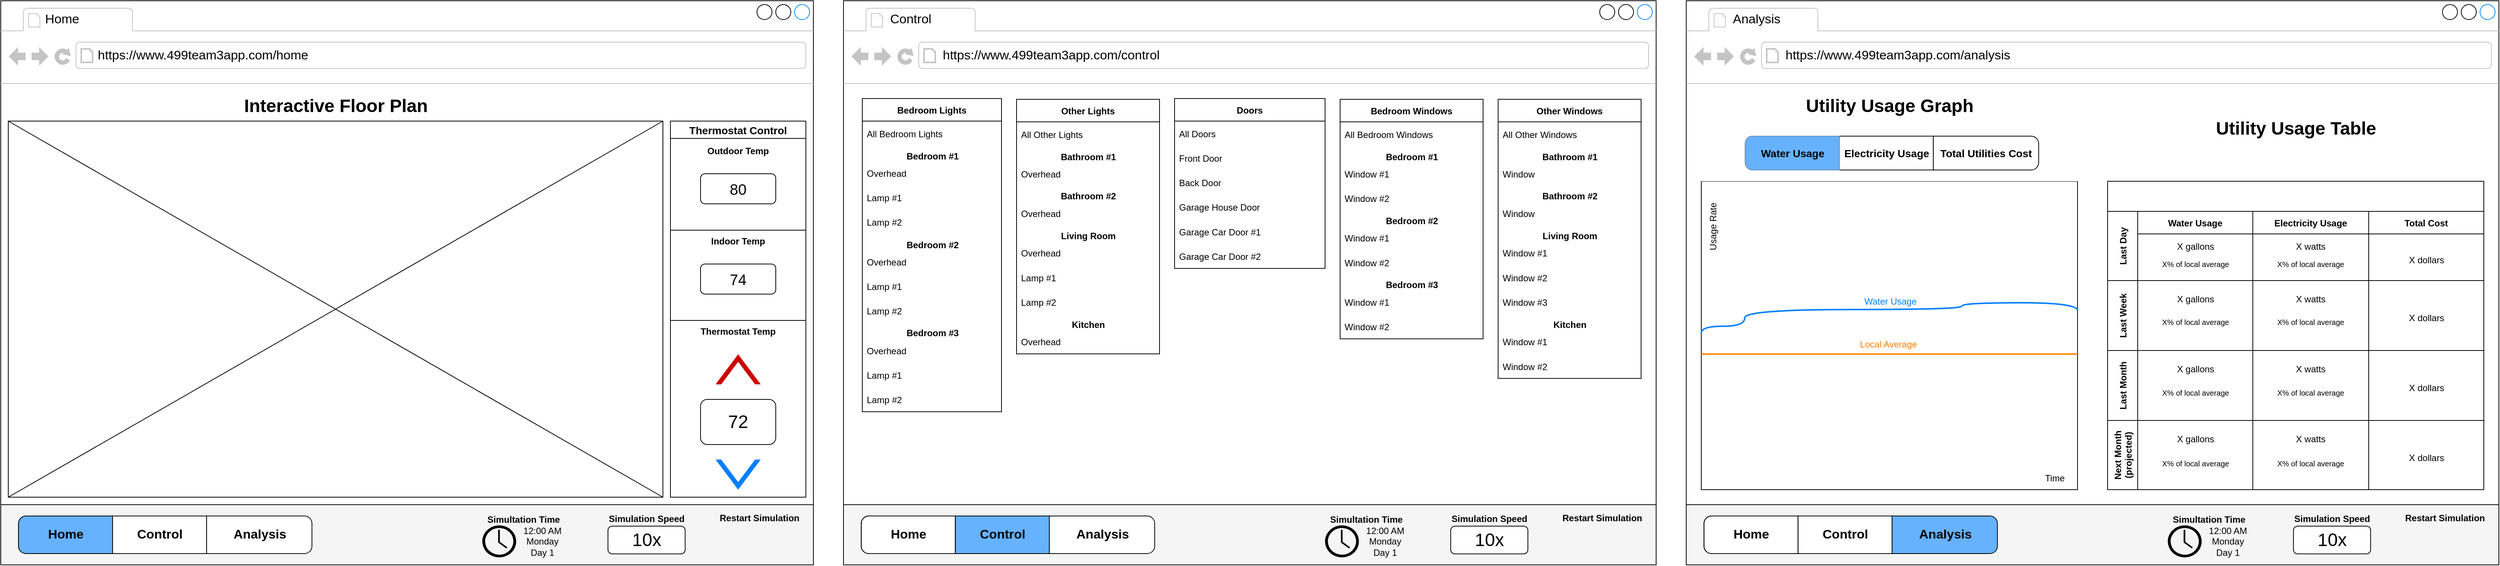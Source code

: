 <mxfile version="15.4.3" type="device"><diagram id="F_K4Ti4HnAeOHHKPFWgg" name="Page-1"><mxGraphModel dx="3976" dy="1894" grid="1" gridSize="10" guides="1" tooltips="1" connect="1" arrows="1" fold="1" page="1" pageScale="1" pageWidth="850" pageHeight="1100" math="0" shadow="0"><root><mxCell id="0"/><mxCell id="1" parent="0"/><mxCell id="glmvynUmqhxu4twx2KO5-3" value="" style="strokeWidth=1;shadow=0;dashed=0;align=center;html=1;shape=mxgraph.mockup.containers.browserWindow;rSize=0;strokeColor=#000000;strokeColor2=#008cff;strokeColor3=#c4c4c4;mainText=,;recursiveResize=0;glass=0;sketch=0;fontColor=#000000;" parent="1" vertex="1"><mxGeometry x="40" y="-850" width="1080" height="750" as="geometry"/></mxCell><mxCell id="glmvynUmqhxu4twx2KO5-4" value="Analysis" style="strokeWidth=1;shadow=0;dashed=0;align=center;html=1;shape=mxgraph.mockup.containers.anchor;fontSize=17;fontColor=#000000;align=left;glass=0;sketch=0;" parent="glmvynUmqhxu4twx2KO5-3" vertex="1"><mxGeometry x="60" y="12" width="110" height="26" as="geometry"/></mxCell><mxCell id="glmvynUmqhxu4twx2KO5-5" value="https://www.499team3app.com/analysis" style="strokeWidth=1;shadow=0;dashed=0;align=center;html=1;shape=mxgraph.mockup.containers.anchor;rSize=0;fontSize=17;fontColor=#000000;align=left;glass=0;sketch=0;" parent="glmvynUmqhxu4twx2KO5-3" vertex="1"><mxGeometry x="130" y="60" width="250" height="26" as="geometry"/></mxCell><mxCell id="glmvynUmqhxu4twx2KO5-6" value="Utility Usage Graph" style="text;strokeColor=none;fillColor=none;html=1;fontSize=24;fontStyle=1;verticalAlign=middle;align=center;hachureGap=4;pointerEvents=0;rounded=0;shadow=0;glass=0;sketch=0;fontColor=#000000;" parent="glmvynUmqhxu4twx2KO5-3" vertex="1"><mxGeometry x="220" y="120" width="100" height="40" as="geometry"/></mxCell><mxCell id="glmvynUmqhxu4twx2KO5-7" value="" style="verticalLabelPosition=bottom;shadow=0;dashed=0;align=center;html=1;verticalAlign=top;strokeWidth=1;shape=mxgraph.mockup.graphics.simpleIcon;strokeColor=#000000;hachureGap=4;pointerEvents=0;rounded=0;glass=0;sketch=0;fontSize=12;fillColor=none;fontColor=#000000;" parent="glmvynUmqhxu4twx2KO5-3" vertex="1"><mxGeometry x="20" y="180" width="500" height="470" as="geometry"/></mxCell><mxCell id="glmvynUmqhxu4twx2KO5-8" value="Utility Usage Table" style="text;strokeColor=none;fillColor=none;html=1;fontSize=24;fontStyle=1;verticalAlign=middle;align=center;hachureGap=4;pointerEvents=0;rounded=0;shadow=0;glass=0;sketch=0;fontColor=#000000;" parent="glmvynUmqhxu4twx2KO5-3" vertex="1"><mxGeometry x="760" y="150" width="100" height="40" as="geometry"/></mxCell><mxCell id="glmvynUmqhxu4twx2KO5-9" value="" style="shape=table;childLayout=tableLayout;rowLines=0;columnLines=0;startSize=40;collapsible=0;recursiveResize=0;expand=0;pointerEvents=0;fontStyle=1;align=center;hachureGap=4;rounded=0;shadow=0;glass=0;sketch=0;fontSize=12;fontColor=#000000;strokeColor=#000000;strokeWidth=1;fillColor=none;" parent="glmvynUmqhxu4twx2KO5-3" vertex="1"><mxGeometry x="560" y="240" width="500" height="410" as="geometry"/></mxCell><mxCell id="glmvynUmqhxu4twx2KO5-10" value="Last Day" style="swimlane;horizontal=0;points=[[0,0.5],[1,0.5]];portConstraint=eastwest;startSize=40;collapsible=0;recursiveResize=0;expand=0;pointerEvents=0;fontStyle=1" parent="glmvynUmqhxu4twx2KO5-9" vertex="1"><mxGeometry y="40" width="500" height="92" as="geometry"/></mxCell><mxCell id="glmvynUmqhxu4twx2KO5-11" value="Water Usage" style="swimlane;connectable=0;startSize=30;collapsible=0;recursiveResize=0;expand=0;pointerEvents=0;" parent="glmvynUmqhxu4twx2KO5-10" vertex="1"><mxGeometry x="40" width="153" height="92" as="geometry"><mxRectangle width="153" height="92" as="alternateBounds"/></mxGeometry></mxCell><mxCell id="glmvynUmqhxu4twx2KO5-248" value="" style="group" parent="glmvynUmqhxu4twx2KO5-11" vertex="1" connectable="0"><mxGeometry x="16.5" y="30" width="120" height="67.92" as="geometry"/></mxCell><mxCell id="glmvynUmqhxu4twx2KO5-249" value="&lt;font style=&quot;font-size: 12px&quot;&gt;X gallons&lt;br&gt;&lt;/font&gt;" style="text;html=1;strokeColor=none;fillColor=none;align=center;verticalAlign=middle;whiteSpace=wrap;rounded=0;fontSize=9;" parent="glmvynUmqhxu4twx2KO5-248" vertex="1"><mxGeometry width="120" height="33.96" as="geometry"/></mxCell><mxCell id="glmvynUmqhxu4twx2KO5-250" value="&lt;span style=&quot;font-size: 10px&quot;&gt;X% of local average&lt;/span&gt;" style="text;html=1;strokeColor=none;fillColor=none;align=center;verticalAlign=middle;whiteSpace=wrap;rounded=0;fontSize=12;" parent="glmvynUmqhxu4twx2KO5-11" vertex="1"><mxGeometry x="16.5" y="52.88" width="120" height="33.96" as="geometry"/></mxCell><mxCell id="glmvynUmqhxu4twx2KO5-12" value="Electricity Usage" style="swimlane;connectable=0;startSize=30;collapsible=0;recursiveResize=0;expand=0;pointerEvents=0;" parent="glmvynUmqhxu4twx2KO5-10" vertex="1"><mxGeometry x="193" width="154" height="92" as="geometry"><mxRectangle width="154" height="92" as="alternateBounds"/></mxGeometry></mxCell><mxCell id="glmvynUmqhxu4twx2KO5-254" value="" style="group" parent="glmvynUmqhxu4twx2KO5-12" vertex="1" connectable="0"><mxGeometry x="17" y="30" width="120" height="69.24" as="geometry"/></mxCell><mxCell id="glmvynUmqhxu4twx2KO5-255" value="&lt;font style=&quot;font-size: 12px&quot;&gt;X watts&lt;br&gt;&lt;/font&gt;" style="text;html=1;strokeColor=none;fillColor=none;align=center;verticalAlign=middle;whiteSpace=wrap;rounded=0;fontSize=9;" parent="glmvynUmqhxu4twx2KO5-254" vertex="1"><mxGeometry width="120" height="34.62" as="geometry"/></mxCell><mxCell id="glmvynUmqhxu4twx2KO5-256" value="&lt;span style=&quot;font-size: 10px&quot;&gt;X% of local average&lt;/span&gt;" style="text;html=1;strokeColor=none;fillColor=none;align=center;verticalAlign=middle;whiteSpace=wrap;rounded=0;fontSize=12;" parent="glmvynUmqhxu4twx2KO5-12" vertex="1"><mxGeometry x="17" y="52.88" width="120" height="34.62" as="geometry"/></mxCell><mxCell id="glmvynUmqhxu4twx2KO5-13" value="Total Cost" style="swimlane;connectable=0;startSize=30;collapsible=0;recursiveResize=0;expand=0;pointerEvents=0;" parent="glmvynUmqhxu4twx2KO5-10" vertex="1"><mxGeometry x="347" width="153" height="92" as="geometry"><mxRectangle width="153" height="92" as="alternateBounds"/></mxGeometry></mxCell><mxCell id="glmvynUmqhxu4twx2KO5-266" value="&lt;font style=&quot;font-size: 12px&quot;&gt;X dollars&lt;/font&gt;" style="text;html=1;strokeColor=none;fillColor=none;align=center;verticalAlign=middle;whiteSpace=wrap;rounded=0;fontSize=10;" parent="glmvynUmqhxu4twx2KO5-13" vertex="1"><mxGeometry x="46.5" y="30" width="60" height="70" as="geometry"/></mxCell><mxCell id="glmvynUmqhxu4twx2KO5-14" value="Last Week" style="swimlane;horizontal=0;points=[[0,0.5],[1,0.5]];portConstraint=eastwest;startSize=40;collapsible=0;recursiveResize=0;expand=0;pointerEvents=0;" parent="glmvynUmqhxu4twx2KO5-9" vertex="1"><mxGeometry y="132" width="500" height="93" as="geometry"/></mxCell><mxCell id="glmvynUmqhxu4twx2KO5-15" value="" style="swimlane;connectable=0;startSize=0;collapsible=0;recursiveResize=0;expand=0;pointerEvents=0;" parent="glmvynUmqhxu4twx2KO5-14" vertex="1"><mxGeometry x="40" width="153" height="93" as="geometry"><mxRectangle width="153" height="93" as="alternateBounds"/></mxGeometry></mxCell><mxCell id="glmvynUmqhxu4twx2KO5-245" value="" style="group" parent="glmvynUmqhxu4twx2KO5-15" vertex="1" connectable="0"><mxGeometry x="16.5" width="120" height="100" as="geometry"/></mxCell><mxCell id="glmvynUmqhxu4twx2KO5-246" value="&lt;font style=&quot;font-size: 12px&quot;&gt;X gallons&lt;br&gt;&lt;/font&gt;" style="text;html=1;strokeColor=none;fillColor=none;align=center;verticalAlign=middle;whiteSpace=wrap;rounded=0;fontSize=9;" parent="glmvynUmqhxu4twx2KO5-245" vertex="1"><mxGeometry width="120" height="50.0" as="geometry"/></mxCell><mxCell id="glmvynUmqhxu4twx2KO5-247" value="&lt;span style=&quot;font-size: 10px&quot;&gt;X% of local average&lt;/span&gt;" style="text;html=1;strokeColor=none;fillColor=none;align=center;verticalAlign=middle;whiteSpace=wrap;rounded=0;fontSize=12;" parent="glmvynUmqhxu4twx2KO5-15" vertex="1"><mxGeometry x="16.5" y="29.84" width="120" height="50.0" as="geometry"/></mxCell><mxCell id="glmvynUmqhxu4twx2KO5-16" value="" style="swimlane;connectable=0;startSize=0;collapsible=0;recursiveResize=0;expand=0;pointerEvents=0;" parent="glmvynUmqhxu4twx2KO5-14" vertex="1"><mxGeometry x="193" width="154" height="93" as="geometry"><mxRectangle width="154" height="93" as="alternateBounds"/></mxGeometry></mxCell><mxCell id="glmvynUmqhxu4twx2KO5-257" value="" style="group" parent="glmvynUmqhxu4twx2KO5-16" vertex="1" connectable="0"><mxGeometry x="17" width="120" height="100" as="geometry"/></mxCell><mxCell id="glmvynUmqhxu4twx2KO5-258" value="&lt;font style=&quot;font-size: 12px&quot;&gt;X watts&lt;br&gt;&lt;/font&gt;" style="text;html=1;strokeColor=none;fillColor=none;align=center;verticalAlign=middle;whiteSpace=wrap;rounded=0;fontSize=9;" parent="glmvynUmqhxu4twx2KO5-257" vertex="1"><mxGeometry width="120" height="50" as="geometry"/></mxCell><mxCell id="glmvynUmqhxu4twx2KO5-259" value="&lt;span style=&quot;font-size: 10px&quot;&gt;X% of local average&lt;/span&gt;" style="text;html=1;strokeColor=none;fillColor=none;align=center;verticalAlign=middle;whiteSpace=wrap;rounded=0;fontSize=12;" parent="glmvynUmqhxu4twx2KO5-16" vertex="1"><mxGeometry x="17" y="29.84" width="120" height="50" as="geometry"/></mxCell><mxCell id="glmvynUmqhxu4twx2KO5-17" value="" style="swimlane;connectable=0;startSize=0;collapsible=0;recursiveResize=0;expand=0;pointerEvents=0;" parent="glmvynUmqhxu4twx2KO5-14" vertex="1"><mxGeometry x="347" width="153" height="93" as="geometry"><mxRectangle width="153" height="93" as="alternateBounds"/></mxGeometry></mxCell><mxCell id="glmvynUmqhxu4twx2KO5-267" value="&lt;font style=&quot;font-size: 12px&quot;&gt;X dollars&lt;/font&gt;" style="text;html=1;strokeColor=none;fillColor=none;align=center;verticalAlign=middle;whiteSpace=wrap;rounded=0;fontSize=10;" parent="glmvynUmqhxu4twx2KO5-17" vertex="1"><mxGeometry x="46.5" y="0.16" width="60" height="99.84" as="geometry"/></mxCell><mxCell id="glmvynUmqhxu4twx2KO5-18" value="Last Month" style="swimlane;horizontal=0;points=[[0,0.5],[1,0.5]];portConstraint=eastwest;startSize=40;collapsible=0;recursiveResize=0;expand=0;pointerEvents=0;" parent="glmvynUmqhxu4twx2KO5-9" vertex="1"><mxGeometry y="225" width="500" height="93" as="geometry"/></mxCell><mxCell id="glmvynUmqhxu4twx2KO5-19" value="" style="swimlane;connectable=0;startSize=0;collapsible=0;recursiveResize=0;expand=0;pointerEvents=0;" parent="glmvynUmqhxu4twx2KO5-18" vertex="1"><mxGeometry x="40" width="153" height="93" as="geometry"><mxRectangle width="153" height="93" as="alternateBounds"/></mxGeometry></mxCell><mxCell id="glmvynUmqhxu4twx2KO5-244" value="" style="group" parent="glmvynUmqhxu4twx2KO5-19" vertex="1" connectable="0"><mxGeometry x="16.5" width="120" height="100" as="geometry"/></mxCell><mxCell id="glmvynUmqhxu4twx2KO5-242" value="&lt;font style=&quot;font-size: 12px&quot;&gt;X gallons&lt;br&gt;&lt;/font&gt;" style="text;html=1;strokeColor=none;fillColor=none;align=center;verticalAlign=middle;whiteSpace=wrap;rounded=0;fontSize=9;" parent="glmvynUmqhxu4twx2KO5-244" vertex="1"><mxGeometry width="120" height="50" as="geometry"/></mxCell><mxCell id="glmvynUmqhxu4twx2KO5-243" value="&lt;span style=&quot;font-size: 10px&quot;&gt;X% of local average&lt;/span&gt;" style="text;html=1;strokeColor=none;fillColor=none;align=center;verticalAlign=middle;whiteSpace=wrap;rounded=0;fontSize=12;" parent="glmvynUmqhxu4twx2KO5-19" vertex="1"><mxGeometry x="16.5" y="31.4" width="120" height="50" as="geometry"/></mxCell><mxCell id="glmvynUmqhxu4twx2KO5-20" value="" style="swimlane;connectable=0;startSize=0;collapsible=0;recursiveResize=0;expand=0;pointerEvents=0;" parent="glmvynUmqhxu4twx2KO5-18" vertex="1"><mxGeometry x="193" width="154" height="93" as="geometry"><mxRectangle width="154" height="93" as="alternateBounds"/></mxGeometry></mxCell><mxCell id="glmvynUmqhxu4twx2KO5-260" value="" style="group" parent="glmvynUmqhxu4twx2KO5-20" vertex="1" connectable="0"><mxGeometry x="17" width="120" height="100" as="geometry"/></mxCell><mxCell id="glmvynUmqhxu4twx2KO5-261" value="&lt;font style=&quot;font-size: 12px&quot;&gt;X watts&lt;br&gt;&lt;/font&gt;" style="text;html=1;strokeColor=none;fillColor=none;align=center;verticalAlign=middle;whiteSpace=wrap;rounded=0;fontSize=9;" parent="glmvynUmqhxu4twx2KO5-260" vertex="1"><mxGeometry width="120" height="50" as="geometry"/></mxCell><mxCell id="glmvynUmqhxu4twx2KO5-262" value="&lt;span style=&quot;font-size: 10px&quot;&gt;X% of local average&lt;/span&gt;" style="text;html=1;strokeColor=none;fillColor=none;align=center;verticalAlign=middle;whiteSpace=wrap;rounded=0;fontSize=12;" parent="glmvynUmqhxu4twx2KO5-20" vertex="1"><mxGeometry x="17" y="31.4" width="120" height="50" as="geometry"/></mxCell><mxCell id="glmvynUmqhxu4twx2KO5-21" value="" style="swimlane;connectable=0;startSize=0;collapsible=0;recursiveResize=0;expand=0;pointerEvents=0;" parent="glmvynUmqhxu4twx2KO5-18" vertex="1"><mxGeometry x="347" width="153" height="93" as="geometry"><mxRectangle width="153" height="93" as="alternateBounds"/></mxGeometry></mxCell><mxCell id="glmvynUmqhxu4twx2KO5-268" value="&lt;font style=&quot;font-size: 12px&quot;&gt;X dollars&lt;/font&gt;" style="text;html=1;strokeColor=none;fillColor=none;align=center;verticalAlign=middle;whiteSpace=wrap;rounded=0;fontSize=10;" parent="glmvynUmqhxu4twx2KO5-21" vertex="1"><mxGeometry x="46.5" y="0.08" width="60" height="99.84" as="geometry"/></mxCell><mxCell id="glmvynUmqhxu4twx2KO5-22" value="Next Month&#10;(projected)" style="swimlane;horizontal=0;points=[[0,0.5],[1,0.5]];portConstraint=eastwest;startSize=40;collapsible=0;recursiveResize=0;expand=0;pointerEvents=0;" parent="glmvynUmqhxu4twx2KO5-9" vertex="1"><mxGeometry y="318" width="500" height="92" as="geometry"/></mxCell><mxCell id="glmvynUmqhxu4twx2KO5-23" value="" style="swimlane;connectable=0;startSize=0;collapsible=0;recursiveResize=0;expand=0;pointerEvents=0;" parent="glmvynUmqhxu4twx2KO5-22" vertex="1"><mxGeometry x="40" width="153" height="92" as="geometry"><mxRectangle width="153" height="92" as="alternateBounds"/></mxGeometry></mxCell><mxCell id="glmvynUmqhxu4twx2KO5-251" value="" style="group" parent="glmvynUmqhxu4twx2KO5-23" vertex="1" connectable="0"><mxGeometry x="16.5" width="120" height="100" as="geometry"/></mxCell><mxCell id="glmvynUmqhxu4twx2KO5-252" value="&lt;font style=&quot;font-size: 12px&quot;&gt;X gallons&lt;br&gt;&lt;/font&gt;" style="text;html=1;strokeColor=none;fillColor=none;align=center;verticalAlign=middle;whiteSpace=wrap;rounded=0;fontSize=9;" parent="glmvynUmqhxu4twx2KO5-251" vertex="1"><mxGeometry width="120" height="50.0" as="geometry"/></mxCell><mxCell id="glmvynUmqhxu4twx2KO5-253" value="&lt;span style=&quot;font-size: 10px&quot;&gt;X% of local average&lt;/span&gt;" style="text;html=1;strokeColor=none;fillColor=none;align=center;verticalAlign=middle;whiteSpace=wrap;rounded=0;fontSize=12;" parent="glmvynUmqhxu4twx2KO5-23" vertex="1"><mxGeometry x="16.5" y="32.0" width="120" height="50.0" as="geometry"/></mxCell><mxCell id="glmvynUmqhxu4twx2KO5-24" value="" style="swimlane;connectable=0;startSize=0;collapsible=0;recursiveResize=0;expand=0;pointerEvents=0;" parent="glmvynUmqhxu4twx2KO5-22" vertex="1"><mxGeometry x="193" width="154" height="92" as="geometry"><mxRectangle width="154" height="92" as="alternateBounds"/></mxGeometry></mxCell><mxCell id="glmvynUmqhxu4twx2KO5-263" value="" style="group" parent="glmvynUmqhxu4twx2KO5-24" vertex="1" connectable="0"><mxGeometry x="17" width="120" height="100" as="geometry"/></mxCell><mxCell id="glmvynUmqhxu4twx2KO5-264" value="&lt;font style=&quot;font-size: 12px&quot;&gt;X watts&lt;br&gt;&lt;/font&gt;" style="text;html=1;strokeColor=none;fillColor=none;align=center;verticalAlign=middle;whiteSpace=wrap;rounded=0;fontSize=9;" parent="glmvynUmqhxu4twx2KO5-263" vertex="1"><mxGeometry width="120" height="50.0" as="geometry"/></mxCell><mxCell id="glmvynUmqhxu4twx2KO5-265" value="&lt;span style=&quot;font-size: 10px&quot;&gt;X% of local average&lt;/span&gt;" style="text;html=1;strokeColor=none;fillColor=none;align=center;verticalAlign=middle;whiteSpace=wrap;rounded=0;fontSize=12;" parent="glmvynUmqhxu4twx2KO5-24" vertex="1"><mxGeometry x="17" y="32.0" width="120" height="50.0" as="geometry"/></mxCell><mxCell id="glmvynUmqhxu4twx2KO5-25" value="" style="swimlane;connectable=0;startSize=0;collapsible=0;recursiveResize=0;expand=0;pointerEvents=0;" parent="glmvynUmqhxu4twx2KO5-22" vertex="1"><mxGeometry x="347" width="153" height="92" as="geometry"><mxRectangle width="153" height="92" as="alternateBounds"/></mxGeometry></mxCell><mxCell id="glmvynUmqhxu4twx2KO5-269" value="&lt;font style=&quot;font-size: 12px&quot;&gt;X dollars&lt;/font&gt;" style="text;html=1;strokeColor=none;fillColor=none;align=center;verticalAlign=middle;whiteSpace=wrap;rounded=0;fontSize=10;" parent="glmvynUmqhxu4twx2KO5-25" vertex="1"><mxGeometry x="46.5" y="-3.184e-14" width="60" height="99.84" as="geometry"/></mxCell><mxCell id="glmvynUmqhxu4twx2KO5-26" value="" style="group;fontColor=#000000;" parent="glmvynUmqhxu4twx2KO5-3" vertex="1" connectable="0"><mxGeometry y="670" width="1080" height="80" as="geometry"/></mxCell><mxCell id="glmvynUmqhxu4twx2KO5-27" value="" style="rounded=0;whiteSpace=wrap;html=1;shadow=0;glass=0;sketch=0;hachureGap=4;pointerEvents=0;fontSize=12;strokeColor=#000000;strokeWidth=1;fillColor=#f5f5f5;align=center;verticalAlign=bottom;fontColor=#000000;" parent="glmvynUmqhxu4twx2KO5-26" vertex="1"><mxGeometry width="1080" height="80" as="geometry"/></mxCell><mxCell id="glmvynUmqhxu4twx2KO5-28" value="" style="strokeWidth=1;shadow=0;dashed=0;align=center;html=1;shape=mxgraph.mockup.rrect;rSize=10;fillColor=#ffffff;strokeColor=#000000;fontColor=#000000;" parent="glmvynUmqhxu4twx2KO5-26" vertex="1"><mxGeometry x="23.59" y="15" width="386.41" height="50" as="geometry"/></mxCell><mxCell id="glmvynUmqhxu4twx2KO5-29" value="Control" style="strokeColor=default;fillColor=none;strokeWidth=1;shadow=0;dashed=0;align=center;html=1;shape=mxgraph.mockup.rrect;rSize=0;fontSize=17;fontStyle=1;resizeHeight=1;" parent="glmvynUmqhxu4twx2KO5-28" vertex="1"><mxGeometry width="125" height="50" relative="1" as="geometry"><mxPoint x="125" as="offset"/></mxGeometry></mxCell><mxCell id="glmvynUmqhxu4twx2KO5-30" value="Analysis" style="strokeWidth=1;shadow=0;dashed=0;align=center;html=1;shape=mxgraph.mockup.rightButton;rSize=10;fontSize=17;fontStyle=1;resizeHeight=1;fillColor=#66B2FF;" parent="glmvynUmqhxu4twx2KO5-28" vertex="1"><mxGeometry width="140" height="50" relative="1" as="geometry"><mxPoint x="250" as="offset"/></mxGeometry></mxCell><mxCell id="glmvynUmqhxu4twx2KO5-31" value="Home" style="strokeWidth=1;shadow=0;dashed=0;align=center;html=1;shape=mxgraph.mockup.leftButton;rSize=10;fontSize=17;fontColor=#000000;fontStyle=1;fillColor=none;strokeColor=default;resizeHeight=1;" parent="glmvynUmqhxu4twx2KO5-28" vertex="1"><mxGeometry width="125" height="50" relative="1" as="geometry"/></mxCell><mxCell id="glmvynUmqhxu4twx2KO5-32" value="" style="group" parent="glmvynUmqhxu4twx2KO5-26" vertex="1" connectable="0"><mxGeometry x="950" y="10" width="116.55" height="50" as="geometry"/></mxCell><mxCell id="glmvynUmqhxu4twx2KO5-33" value="" style="group" parent="glmvynUmqhxu4twx2KO5-32" vertex="1" connectable="0"><mxGeometry width="116.55" height="50.0" as="geometry"/></mxCell><mxCell id="glmvynUmqhxu4twx2KO5-34" value="" style="shape=image;html=1;verticalAlign=top;verticalLabelPosition=bottom;labelBackgroundColor=#ffffff;imageAspect=0;aspect=fixed;image=https://cdn1.iconfinder.com/data/icons/material-core/16/refresh-128.png;hachureGap=4;pointerEvents=0;rounded=0;shadow=0;glass=0;sketch=0;fontSize=12;strokeColor=#000000;strokeWidth=1;fillColor=none;fontColor=#000000;" parent="glmvynUmqhxu4twx2KO5-33" vertex="1"><mxGeometry x="41.749" y="16.949" width="33.051" height="33.051" as="geometry"/></mxCell><mxCell id="glmvynUmqhxu4twx2KO5-35" value="&lt;b&gt;Restart Simulation&lt;/b&gt;" style="text;html=1;strokeColor=none;fillColor=none;align=center;verticalAlign=middle;whiteSpace=wrap;rounded=0;hachureGap=4;pointerEvents=0;fontSize=12;fontColor=#000000;" parent="glmvynUmqhxu4twx2KO5-33" vertex="1"><mxGeometry width="116.55" height="16.949" as="geometry"/></mxCell><mxCell id="glmvynUmqhxu4twx2KO5-36" value="" style="group" parent="glmvynUmqhxu4twx2KO5-26" vertex="1" connectable="0"><mxGeometry x="640" y="10" width="110" height="60" as="geometry"/></mxCell><mxCell id="glmvynUmqhxu4twx2KO5-37" value="" style="group" parent="glmvynUmqhxu4twx2KO5-36" vertex="1" connectable="0"><mxGeometry y="17.5" width="110" height="42.5" as="geometry"/></mxCell><mxCell id="glmvynUmqhxu4twx2KO5-38" value="" style="sketch=0;pointerEvents=1;shadow=0;dashed=0;html=1;strokeColor=none;fillColor=#000000;labelPosition=center;verticalLabelPosition=bottom;verticalAlign=top;outlineConnect=0;align=center;shape=mxgraph.office.concepts.clock;hachureGap=4;" parent="glmvynUmqhxu4twx2KO5-37" vertex="1"><mxGeometry width="45" height="42.5" as="geometry"/></mxCell><mxCell id="glmvynUmqhxu4twx2KO5-39" value="12:00 AM Monday&lt;br&gt;Day 1" style="text;html=1;strokeColor=none;fillColor=none;align=center;verticalAlign=middle;whiteSpace=wrap;rounded=0;hachureGap=4;pointerEvents=0;" parent="glmvynUmqhxu4twx2KO5-37" vertex="1"><mxGeometry x="50" y="11.806" width="60" height="18.889" as="geometry"/></mxCell><mxCell id="glmvynUmqhxu4twx2KO5-40" value="&lt;b&gt;Simultation Time&lt;/b&gt;" style="text;html=1;strokeColor=none;fillColor=none;align=center;verticalAlign=middle;whiteSpace=wrap;rounded=0;hachureGap=4;pointerEvents=0;" parent="glmvynUmqhxu4twx2KO5-26" vertex="1"><mxGeometry x="645" y="10" width="100" height="20" as="geometry"/></mxCell><mxCell id="glmvynUmqhxu4twx2KO5-41" value="" style="group" parent="glmvynUmqhxu4twx2KO5-26" vertex="1" connectable="0"><mxGeometry x="800" y="10" width="116.55" height="60" as="geometry"/></mxCell><mxCell id="glmvynUmqhxu4twx2KO5-42" value="" style="group;fontColor=#000000;" parent="glmvynUmqhxu4twx2KO5-41" vertex="1" connectable="0"><mxGeometry width="116.55" height="60" as="geometry"/></mxCell><mxCell id="glmvynUmqhxu4twx2KO5-43" value="&lt;font style=&quot;font-size: 24px&quot;&gt;10x&lt;/font&gt;" style="rounded=1;whiteSpace=wrap;html=1;fontColor=#000000;" parent="glmvynUmqhxu4twx2KO5-42" vertex="1"><mxGeometry x="6.995" y="18.462" width="102.564" height="36.923" as="geometry"/></mxCell><mxCell id="glmvynUmqhxu4twx2KO5-44" value="&lt;b&gt;Simulation Speed&lt;/b&gt;" style="text;html=1;strokeColor=none;fillColor=none;align=center;verticalAlign=middle;whiteSpace=wrap;rounded=0;hachureGap=4;pointerEvents=0;fontSize=12;fontColor=#000000;" parent="glmvynUmqhxu4twx2KO5-41" vertex="1"><mxGeometry width="116.55" height="18.462" as="geometry"/></mxCell><mxCell id="glmvynUmqhxu4twx2KO5-241" value="" style="group" parent="glmvynUmqhxu4twx2KO5-3" vertex="1" connectable="0"><mxGeometry x="20" y="240" width="500" height="410" as="geometry"/></mxCell><mxCell id="tO6UJX9GnJOChXbXMcj2-1" value="" style="rounded=0;whiteSpace=wrap;html=1;fontFamily=Helvetica;fontSize=12;fontColor=#000000;align=center;strokeColor=#000000;strokeWidth=1;fillColor=#ffffff;" parent="glmvynUmqhxu4twx2KO5-241" vertex="1"><mxGeometry width="500.0" height="410" as="geometry"/></mxCell><mxCell id="tO6UJX9GnJOChXbXMcj2-4" value="" style="curved=1;endArrow=none;html=1;rounded=0;edgeStyle=orthogonalEdgeStyle;exitX=0;exitY=0.427;exitDx=0;exitDy=0;exitPerimeter=0;endFill=0;entryX=1;entryY=0.419;entryDx=0;entryDy=0;entryPerimeter=0;strokeWidth=2;fontColor=#000000;strokeColor=#007FFF;" parent="glmvynUmqhxu4twx2KO5-241" target="tO6UJX9GnJOChXbXMcj2-1" edge="1"><mxGeometry width="50" height="50" relative="1" as="geometry"><mxPoint y="201.623" as="sourcePoint"/><mxPoint x="500.0" y="186.207" as="targetPoint"/><Array as="points"><mxPoint y="192.7"/><mxPoint x="57.692" y="192.7"/><mxPoint x="57.692" y="170.465"/><mxPoint x="346.154" y="170.465"/><mxPoint x="346.154" y="161.572"/></Array></mxGeometry></mxCell><mxCell id="tO6UJX9GnJOChXbXMcj2-8" value="Water Usage" style="edgeLabel;html=1;align=center;verticalAlign=middle;resizable=0;points=[];fontColor=#007FFF;fontSize=12;" parent="tO6UJX9GnJOChXbXMcj2-4" vertex="1" connectable="0"><mxGeometry x="0.08" y="3" relative="1" as="geometry"><mxPoint x="-15" y="-8" as="offset"/></mxGeometry></mxCell><mxCell id="tO6UJX9GnJOChXbXMcj2-5" value="" style="endArrow=none;html=1;rounded=0;edgeStyle=orthogonalEdgeStyle;endFill=0;strokeWidth=2;fontColor=#000000;strokeColor=#FF8000;fillColor=#ffe6cc;" parent="glmvynUmqhxu4twx2KO5-241" edge="1"><mxGeometry relative="1" as="geometry"><mxPoint y="229.758" as="sourcePoint"/><mxPoint x="500.0" y="229.758" as="targetPoint"/><Array as="points"><mxPoint x="76.923" y="229.758"/><mxPoint x="76.923" y="229.758"/></Array></mxGeometry></mxCell><mxCell id="tO6UJX9GnJOChXbXMcj2-6" value="Local Average&amp;nbsp;" style="edgeLabel;resizable=0;html=1;align=center;verticalAlign=middle;fontColor=#FF8000;fontSize=12;" parent="tO6UJX9GnJOChXbXMcj2-5" connectable="0" vertex="1"><mxGeometry relative="1" as="geometry"><mxPoint y="-13" as="offset"/></mxGeometry></mxCell><mxCell id="EBxkIVQH9LZIidEH3p6v-9" value="&lt;font style=&quot;font-size: 12px&quot;&gt;Usage Rate&lt;/font&gt;" style="text;html=1;strokeColor=none;fillColor=none;align=center;verticalAlign=middle;whiteSpace=wrap;rounded=0;fontSize=14;fontColor=#000000;rotation=-90;" vertex="1" parent="glmvynUmqhxu4twx2KO5-241"><mxGeometry x="-20" y="45" width="70" height="30" as="geometry"/></mxCell><mxCell id="EBxkIVQH9LZIidEH3p6v-10" value="Time" style="text;html=1;strokeColor=none;fillColor=none;align=center;verticalAlign=middle;whiteSpace=wrap;rounded=0;fontSize=12;fontColor=#000000;" vertex="1" parent="glmvynUmqhxu4twx2KO5-241"><mxGeometry x="440" y="380" width="60" height="30" as="geometry"/></mxCell><mxCell id="EBxkIVQH9LZIidEH3p6v-2" value="" style="rounded=0;whiteSpace=wrap;html=1;strokeColor=none;" vertex="1" parent="glmvynUmqhxu4twx2KO5-3"><mxGeometry x="10" y="160" width="520" height="80" as="geometry"/></mxCell><mxCell id="EBxkIVQH9LZIidEH3p6v-3" value="" style="strokeWidth=1;shadow=0;dashed=0;align=center;html=1;shape=mxgraph.mockup.rrect;rSize=10;fillColor=#ffffff;strokeColor=#000000;fontColor=#000000;" vertex="1" parent="glmvynUmqhxu4twx2KO5-3"><mxGeometry x="78.4" y="180" width="383.2" height="45" as="geometry"/></mxCell><mxCell id="EBxkIVQH9LZIidEH3p6v-4" value="&lt;font style=&quot;font-size: 14px&quot;&gt;Electricity Usage&lt;/font&gt;" style="strokeColor=default;fillColor=none;strokeWidth=1;shadow=0;dashed=0;align=center;html=1;shape=mxgraph.mockup.rrect;rSize=0;fontSize=17;fontStyle=1;resizeHeight=1;" vertex="1" parent="EBxkIVQH9LZIidEH3p6v-3"><mxGeometry width="125" height="45" relative="1" as="geometry"><mxPoint x="125" as="offset"/></mxGeometry></mxCell><mxCell id="EBxkIVQH9LZIidEH3p6v-5" value="&lt;font style=&quot;font-size: 14px&quot;&gt;Total Utilities Cost&lt;/font&gt;" style="strokeWidth=1;shadow=0;dashed=0;align=center;html=1;shape=mxgraph.mockup.rightButton;rSize=10;fontSize=17;fontStyle=1;resizeHeight=1;fillColor=default;" vertex="1" parent="EBxkIVQH9LZIidEH3p6v-3"><mxGeometry width="140" height="45" relative="1" as="geometry"><mxPoint x="250" as="offset"/></mxGeometry></mxCell><mxCell id="EBxkIVQH9LZIidEH3p6v-6" value="&lt;font style=&quot;font-size: 14px&quot;&gt;Water Usage&lt;/font&gt;" style="strokeWidth=1;shadow=0;dashed=0;align=center;html=1;shape=mxgraph.mockup.leftButton;rSize=10;fontSize=17;fontStyle=1;fillColor=#66B2FF;strokeColor=#6c8ebf;resizeHeight=1;" vertex="1" parent="EBxkIVQH9LZIidEH3p6v-3"><mxGeometry width="125" height="45" relative="1" as="geometry"/></mxCell><mxCell id="glmvynUmqhxu4twx2KO5-1" value="" style="strokeWidth=1;shadow=0;dashed=0;align=center;html=1;shape=mxgraph.mockup.containers.browserWindow;rSize=0;strokeColor=#000000;strokeColor2=#008cff;strokeColor3=#c4c4c4;mainText=,;recursiveResize=0;glass=0;sketch=0;container=0;fontColor=#000000;" parent="1" vertex="1"><mxGeometry x="-1080" y="-850" width="1080" height="750" as="geometry"/></mxCell><mxCell id="glmvynUmqhxu4twx2KO5-2" value="" style="strokeWidth=1;shadow=0;dashed=0;align=center;html=1;shape=mxgraph.mockup.containers.browserWindow;rSize=0;strokeColor=#000000;mainText=,;recursiveResize=0;rounded=0;labelBackgroundColor=none;fontFamily=Verdana;fontSize=12;container=0;fontColor=#000000;" parent="1" vertex="1"><mxGeometry x="-2200" y="-850" width="1080" height="750" as="geometry"/></mxCell><mxCell id="glmvynUmqhxu4twx2KO5-45" value="Control" style="strokeWidth=1;shadow=0;dashed=0;align=center;html=1;shape=mxgraph.mockup.containers.anchor;fontSize=17;fontColor=#000000;align=left;glass=0;sketch=0;" parent="1" vertex="1"><mxGeometry x="-1020" y="-838" width="110" height="26" as="geometry"/></mxCell><mxCell id="glmvynUmqhxu4twx2KO5-46" value="https://www.499team3app.com/control" style="strokeWidth=1;shadow=0;dashed=0;align=center;html=1;shape=mxgraph.mockup.containers.anchor;rSize=0;fontSize=17;fontColor=#000000;align=left;glass=0;sketch=0;" parent="1" vertex="1"><mxGeometry x="-950" y="-790" width="250" height="26" as="geometry"/></mxCell><mxCell id="glmvynUmqhxu4twx2KO5-47" value="Home" style="strokeWidth=1;shadow=0;dashed=0;align=center;html=1;shape=mxgraph.mockup.containers.anchor;fontSize=17;fontColor=#000000;align=left;" parent="1" vertex="1"><mxGeometry x="-2143" y="-838" width="110" height="26" as="geometry"/></mxCell><mxCell id="glmvynUmqhxu4twx2KO5-48" value="https://www.499team3app.com/home" style="strokeWidth=1;shadow=0;dashed=0;align=center;html=1;shape=mxgraph.mockup.containers.anchor;rSize=0;fontSize=17;fontColor=#000000;align=left;" parent="1" vertex="1"><mxGeometry x="-2073" y="-790" width="250" height="26" as="geometry"/></mxCell><mxCell id="glmvynUmqhxu4twx2KO5-49" value="Thermostat Control" style="swimlane;fontColor=#000000;fontSize=14;" parent="1" vertex="1"><mxGeometry x="-1310" y="-690" width="180" height="500" as="geometry"><mxRectangle x="840" y="120" width="130" height="23" as="alternateBounds"/></mxGeometry></mxCell><mxCell id="glmvynUmqhxu4twx2KO5-50" value="" style="line;strokeWidth=1;html=1;hachureGap=4;pointerEvents=0;fontSize=12;fillColor=#FFDEFF;fontColor=#000000;" parent="glmvynUmqhxu4twx2KO5-49" vertex="1"><mxGeometry y="140" width="180" height="10" as="geometry"/></mxCell><mxCell id="glmvynUmqhxu4twx2KO5-51" value="" style="line;strokeWidth=1;html=1;hachureGap=4;pointerEvents=0;fontSize=12;fillColor=#FFDEFF;fontColor=#000000;" parent="glmvynUmqhxu4twx2KO5-49" vertex="1"><mxGeometry y="260" width="180" height="10" as="geometry"/></mxCell><mxCell id="glmvynUmqhxu4twx2KO5-52" value="&lt;b&gt;Thermostat Temp&lt;/b&gt;" style="text;html=1;strokeColor=none;fillColor=none;align=center;verticalAlign=middle;whiteSpace=wrap;rounded=0;hachureGap=4;pointerEvents=0;fontSize=12;fontColor=#000000;" parent="glmvynUmqhxu4twx2KO5-49" vertex="1"><mxGeometry x="33.178" y="270" width="113.636" height="20" as="geometry"/></mxCell><mxCell id="glmvynUmqhxu4twx2KO5-53" value="&lt;font style=&quot;font-size: 20px&quot;&gt;80&lt;/font&gt;" style="rounded=1;whiteSpace=wrap;html=1;fontColor=#000000;" parent="glmvynUmqhxu4twx2KO5-49" vertex="1"><mxGeometry x="40" y="70" width="100" height="40" as="geometry"/></mxCell><mxCell id="glmvynUmqhxu4twx2KO5-54" value="&lt;b&gt;Outdoor Temp&lt;/b&gt;" style="text;html=1;strokeColor=none;fillColor=none;align=center;verticalAlign=middle;whiteSpace=wrap;rounded=0;hachureGap=4;pointerEvents=0;fontSize=12;fontColor=#000000;" parent="glmvynUmqhxu4twx2KO5-49" vertex="1"><mxGeometry x="33.178" y="30" width="113.636" height="20" as="geometry"/></mxCell><mxCell id="glmvynUmqhxu4twx2KO5-55" value="" style="group;fontColor=#000000;" parent="glmvynUmqhxu4twx2KO5-49" vertex="1" connectable="0"><mxGeometry x="55.0" y="310" width="85" height="180" as="geometry"/></mxCell><mxCell id="glmvynUmqhxu4twx2KO5-56" value="" style="group;fontColor=#000000;" parent="glmvynUmqhxu4twx2KO5-55" vertex="1" connectable="0"><mxGeometry x="7.105e-15" width="70" height="80" as="geometry"/></mxCell><mxCell id="glmvynUmqhxu4twx2KO5-57" value="" style="group;fontColor=#000000;" parent="glmvynUmqhxu4twx2KO5-56" vertex="1" connectable="0"><mxGeometry x="5" width="60" height="50.0" as="geometry"/></mxCell><mxCell id="glmvynUmqhxu4twx2KO5-58" value="" style="triangle;whiteSpace=wrap;html=1;rotation=-90;fillColor=#CC0000;strokeColor=none;fontColor=#000000;" parent="glmvynUmqhxu4twx2KO5-57" vertex="1"><mxGeometry x="10" y="-10.0" width="40" height="60" as="geometry"/></mxCell><mxCell id="glmvynUmqhxu4twx2KO5-59" value="" style="triangle;whiteSpace=wrap;html=1;rotation=-90;strokeColor=none;fontColor=#000000;" parent="glmvynUmqhxu4twx2KO5-57" vertex="1"><mxGeometry x="10" y="3.553e-15" width="40" height="60" as="geometry"/></mxCell><mxCell id="glmvynUmqhxu4twx2KO5-60" value="" style="group;rotation=-180;fontColor=#000000;" parent="glmvynUmqhxu4twx2KO5-55" vertex="1" connectable="0"><mxGeometry x="7.105e-15" y="100" width="85" height="80" as="geometry"/></mxCell><mxCell id="glmvynUmqhxu4twx2KO5-61" value="" style="group;rotation=-180;fontColor=#000000;" parent="glmvynUmqhxu4twx2KO5-60" vertex="1" connectable="0"><mxGeometry x="5" y="30" width="60" height="50.0" as="geometry"/></mxCell><mxCell id="glmvynUmqhxu4twx2KO5-62" value="" style="triangle;whiteSpace=wrap;html=1;rotation=-270;fillColor=#007FFF;strokeColor=none;fontColor=#000000;" parent="glmvynUmqhxu4twx2KO5-61" vertex="1"><mxGeometry x="10" width="40" height="60" as="geometry"/></mxCell><mxCell id="glmvynUmqhxu4twx2KO5-63" value="" style="triangle;whiteSpace=wrap;html=1;rotation=-270;strokeColor=none;fontColor=#000000;" parent="glmvynUmqhxu4twx2KO5-61" vertex="1"><mxGeometry x="10" y="-10" width="40" height="60" as="geometry"/></mxCell><mxCell id="glmvynUmqhxu4twx2KO5-64" value="&lt;font style=&quot;font-size: 24px&quot;&gt;72&lt;/font&gt;" style="rounded=1;whiteSpace=wrap;html=1;fontColor=#000000;" parent="glmvynUmqhxu4twx2KO5-60" vertex="1"><mxGeometry x="-15" y="-40" width="100" height="60" as="geometry"/></mxCell><mxCell id="glmvynUmqhxu4twx2KO5-65" value="&lt;font style=&quot;font-size: 20px&quot;&gt;74&lt;/font&gt;" style="rounded=1;whiteSpace=wrap;html=1;fontColor=#000000;" parent="glmvynUmqhxu4twx2KO5-49" vertex="1"><mxGeometry x="40" y="190" width="100" height="40" as="geometry"/></mxCell><mxCell id="glmvynUmqhxu4twx2KO5-66" value="&lt;b&gt;Indoor Temp&lt;/b&gt;" style="text;html=1;strokeColor=none;fillColor=none;align=center;verticalAlign=middle;whiteSpace=wrap;rounded=0;hachureGap=4;pointerEvents=0;fontSize=12;fontColor=#000000;" parent="glmvynUmqhxu4twx2KO5-49" vertex="1"><mxGeometry x="33.178" y="150" width="113.636" height="20" as="geometry"/></mxCell><mxCell id="glmvynUmqhxu4twx2KO5-67" value="Bedroom Lights" style="swimlane;fontStyle=1;childLayout=stackLayout;horizontal=1;startSize=30;horizontalStack=0;resizeParent=1;resizeParentMax=0;resizeLast=0;collapsible=1;marginBottom=0;strokeColor=#000000;fontColor=#000000;" parent="1" vertex="1"><mxGeometry x="-1055" y="-720" width="185" height="416.4" as="geometry"/></mxCell><mxCell id="glmvynUmqhxu4twx2KO5-68" value="" style="group;strokeColor=none;fontColor=#000000;" parent="glmvynUmqhxu4twx2KO5-67" vertex="1" connectable="0"><mxGeometry y="30" width="185" height="32.64" as="geometry"/></mxCell><mxCell id="glmvynUmqhxu4twx2KO5-69" value="All Bedroom Lights" style="text;strokeColor=none;fillColor=none;align=left;verticalAlign=middle;spacingLeft=4;spacingRight=4;overflow=hidden;points=[[0,0.5],[1,0.5]];portConstraint=eastwest;rotatable=0;fontColor=#000000;" parent="glmvynUmqhxu4twx2KO5-68" vertex="1"><mxGeometry y="1.32" width="265" height="30" as="geometry"/></mxCell><mxCell id="glmvynUmqhxu4twx2KO5-70" value="" style="shape=image;html=1;verticalAlign=top;verticalLabelPosition=bottom;labelBackgroundColor=#ffffff;imageAspect=0;aspect=fixed;image=https://cdn1.iconfinder.com/data/icons/feather-2/24/toggle-left-128.png;fontColor=#000000;" parent="glmvynUmqhxu4twx2KO5-68" vertex="1"><mxGeometry x="139" y="1.32" width="31.32" height="31.32" as="geometry"/></mxCell><mxCell id="glmvynUmqhxu4twx2KO5-71" value="&lt;font style=&quot;font-size: 12px&quot;&gt;Bedroom #1&lt;/font&gt;" style="text;strokeColor=none;fillColor=none;html=1;fontSize=24;fontStyle=1;verticalAlign=middle;align=center;hachureGap=4;pointerEvents=0;spacing=2;rounded=0;glass=0;shadow=0;sketch=0;fontColor=#000000;" parent="glmvynUmqhxu4twx2KO5-67" vertex="1"><mxGeometry y="62.64" width="185" height="20" as="geometry"/></mxCell><mxCell id="glmvynUmqhxu4twx2KO5-72" value="" style="group;fillColor=none;strokeColor=none;fontColor=#000000;" parent="glmvynUmqhxu4twx2KO5-67" vertex="1" connectable="0"><mxGeometry y="82.64" width="185" height="32.64" as="geometry"/></mxCell><mxCell id="glmvynUmqhxu4twx2KO5-73" value="Overhead" style="text;strokeColor=none;fillColor=none;align=left;verticalAlign=middle;spacingLeft=4;spacingRight=4;overflow=hidden;points=[[0,0.5],[1,0.5]];portConstraint=eastwest;rotatable=0;fontColor=#000000;" parent="glmvynUmqhxu4twx2KO5-72" vertex="1"><mxGeometry y="1.32" width="265" height="30.0" as="geometry"/></mxCell><mxCell id="glmvynUmqhxu4twx2KO5-74" value="" style="shape=image;html=1;verticalAlign=top;verticalLabelPosition=bottom;labelBackgroundColor=#ffffff;imageAspect=0;aspect=fixed;image=https://cdn1.iconfinder.com/data/icons/feather-2/24/toggle-left-128.png;fontColor=#000000;" parent="glmvynUmqhxu4twx2KO5-72" vertex="1"><mxGeometry x="139" y="0.66" width="31.32" height="31.32" as="geometry"/></mxCell><mxCell id="glmvynUmqhxu4twx2KO5-75" value="" style="group;fillColor=none;strokeColor=none;fontColor=#000000;" parent="glmvynUmqhxu4twx2KO5-67" vertex="1" connectable="0"><mxGeometry y="115.28" width="185" height="32.64" as="geometry"/></mxCell><mxCell id="glmvynUmqhxu4twx2KO5-76" value="Lamp #1" style="text;strokeColor=none;fillColor=none;align=left;verticalAlign=middle;spacingLeft=4;spacingRight=4;overflow=hidden;points=[[0,0.5],[1,0.5]];portConstraint=eastwest;rotatable=0;fontColor=#000000;" parent="glmvynUmqhxu4twx2KO5-75" vertex="1"><mxGeometry y="1.32" width="265" height="30" as="geometry"/></mxCell><mxCell id="glmvynUmqhxu4twx2KO5-77" value="" style="shape=image;html=1;verticalAlign=top;verticalLabelPosition=bottom;labelBackgroundColor=#ffffff;imageAspect=0;aspect=fixed;image=https://cdn1.iconfinder.com/data/icons/feather-2/24/toggle-left-128.png;fontColor=#000000;" parent="glmvynUmqhxu4twx2KO5-75" vertex="1"><mxGeometry x="139" y="0.66" width="31.32" height="31.32" as="geometry"/></mxCell><mxCell id="glmvynUmqhxu4twx2KO5-78" value="" style="group;fillColor=none;strokeColor=none;fontColor=#000000;" parent="glmvynUmqhxu4twx2KO5-67" vertex="1" connectable="0"><mxGeometry y="147.92" width="185" height="32.64" as="geometry"/></mxCell><mxCell id="glmvynUmqhxu4twx2KO5-79" value="Lamp #2" style="text;strokeColor=none;fillColor=none;align=left;verticalAlign=middle;spacingLeft=4;spacingRight=4;overflow=hidden;points=[[0,0.5],[1,0.5]];portConstraint=eastwest;rotatable=0;fontColor=#000000;" parent="glmvynUmqhxu4twx2KO5-78" vertex="1"><mxGeometry y="1.32" width="265" height="30" as="geometry"/></mxCell><mxCell id="glmvynUmqhxu4twx2KO5-80" value="" style="shape=image;html=1;verticalAlign=top;verticalLabelPosition=bottom;labelBackgroundColor=#ffffff;imageAspect=0;aspect=fixed;image=https://cdn1.iconfinder.com/data/icons/feather-2/24/toggle-left-128.png;fontColor=#000000;" parent="glmvynUmqhxu4twx2KO5-78" vertex="1"><mxGeometry x="139" y="0.66" width="31.32" height="31.32" as="geometry"/></mxCell><mxCell id="glmvynUmqhxu4twx2KO5-81" value="&lt;font style=&quot;font-size: 12px&quot;&gt;Bedroom #2&lt;/font&gt;" style="text;strokeColor=none;fillColor=none;html=1;fontSize=24;fontStyle=1;verticalAlign=middle;align=center;hachureGap=4;pointerEvents=0;spacing=2;rounded=0;glass=0;shadow=0;sketch=0;fontColor=#000000;" parent="glmvynUmqhxu4twx2KO5-67" vertex="1"><mxGeometry y="180.56" width="185" height="20" as="geometry"/></mxCell><mxCell id="glmvynUmqhxu4twx2KO5-82" value="" style="group;fillColor=none;strokeColor=none;fontColor=#000000;" parent="glmvynUmqhxu4twx2KO5-67" vertex="1" connectable="0"><mxGeometry y="200.56" width="185" height="32.64" as="geometry"/></mxCell><mxCell id="glmvynUmqhxu4twx2KO5-83" value="Overhead" style="text;strokeColor=none;fillColor=none;align=left;verticalAlign=middle;spacingLeft=4;spacingRight=4;overflow=hidden;points=[[0,0.5],[1,0.5]];portConstraint=eastwest;rotatable=0;fontColor=#000000;" parent="glmvynUmqhxu4twx2KO5-82" vertex="1"><mxGeometry y="1.32" width="265" height="30" as="geometry"/></mxCell><mxCell id="glmvynUmqhxu4twx2KO5-84" value="" style="shape=image;html=1;verticalAlign=top;verticalLabelPosition=bottom;labelBackgroundColor=#ffffff;imageAspect=0;aspect=fixed;image=https://cdn1.iconfinder.com/data/icons/feather-2/24/toggle-left-128.png;fontColor=#000000;" parent="glmvynUmqhxu4twx2KO5-82" vertex="1"><mxGeometry x="139" y="0.66" width="31.32" height="31.32" as="geometry"/></mxCell><mxCell id="glmvynUmqhxu4twx2KO5-85" value="" style="group;fillColor=none;strokeColor=none;fontColor=#000000;" parent="glmvynUmqhxu4twx2KO5-67" vertex="1" connectable="0"><mxGeometry y="233.2" width="185" height="32.64" as="geometry"/></mxCell><mxCell id="glmvynUmqhxu4twx2KO5-86" value="Lamp #1" style="text;strokeColor=none;fillColor=none;align=left;verticalAlign=middle;spacingLeft=4;spacingRight=4;overflow=hidden;points=[[0,0.5],[1,0.5]];portConstraint=eastwest;rotatable=0;fontColor=#000000;" parent="glmvynUmqhxu4twx2KO5-85" vertex="1"><mxGeometry y="1.32" width="265" height="30" as="geometry"/></mxCell><mxCell id="glmvynUmqhxu4twx2KO5-87" value="" style="shape=image;html=1;verticalAlign=top;verticalLabelPosition=bottom;labelBackgroundColor=#ffffff;imageAspect=0;aspect=fixed;image=https://cdn1.iconfinder.com/data/icons/feather-2/24/toggle-left-128.png;fontColor=#000000;" parent="glmvynUmqhxu4twx2KO5-85" vertex="1"><mxGeometry x="139" y="0.66" width="31.32" height="31.32" as="geometry"/></mxCell><mxCell id="glmvynUmqhxu4twx2KO5-88" value="" style="group;fillColor=none;strokeColor=none;fontColor=#000000;" parent="glmvynUmqhxu4twx2KO5-67" vertex="1" connectable="0"><mxGeometry y="265.84" width="185" height="32.64" as="geometry"/></mxCell><mxCell id="glmvynUmqhxu4twx2KO5-89" value="Lamp #2" style="text;strokeColor=none;fillColor=none;align=left;verticalAlign=middle;spacingLeft=4;spacingRight=4;overflow=hidden;points=[[0,0.5],[1,0.5]];portConstraint=eastwest;rotatable=0;fontColor=#000000;" parent="glmvynUmqhxu4twx2KO5-88" vertex="1"><mxGeometry y="1.32" width="265" height="30" as="geometry"/></mxCell><mxCell id="glmvynUmqhxu4twx2KO5-90" value="" style="shape=image;html=1;verticalAlign=top;verticalLabelPosition=bottom;labelBackgroundColor=#ffffff;imageAspect=0;aspect=fixed;image=https://cdn1.iconfinder.com/data/icons/feather-2/24/toggle-left-128.png;fontColor=#000000;" parent="glmvynUmqhxu4twx2KO5-88" vertex="1"><mxGeometry x="139" y="0.66" width="31.32" height="31.32" as="geometry"/></mxCell><mxCell id="glmvynUmqhxu4twx2KO5-91" value="&lt;font style=&quot;font-size: 12px&quot;&gt;Bedroom #3&lt;/font&gt;" style="text;strokeColor=none;fillColor=none;html=1;fontSize=24;fontStyle=1;verticalAlign=middle;align=center;hachureGap=4;pointerEvents=0;spacing=2;rounded=0;glass=0;shadow=0;sketch=0;fontColor=#000000;" parent="glmvynUmqhxu4twx2KO5-67" vertex="1"><mxGeometry y="298.48" width="185" height="20" as="geometry"/></mxCell><mxCell id="glmvynUmqhxu4twx2KO5-92" value="" style="group;fillColor=none;strokeColor=none;fontColor=#000000;" parent="glmvynUmqhxu4twx2KO5-67" vertex="1" connectable="0"><mxGeometry y="318.48" width="185" height="32.64" as="geometry"/></mxCell><mxCell id="glmvynUmqhxu4twx2KO5-93" value="Overhead" style="text;strokeColor=none;fillColor=none;align=left;verticalAlign=middle;spacingLeft=4;spacingRight=4;overflow=hidden;points=[[0,0.5],[1,0.5]];portConstraint=eastwest;rotatable=0;fontColor=#000000;" parent="glmvynUmqhxu4twx2KO5-92" vertex="1"><mxGeometry y="1.32" width="265" height="30.0" as="geometry"/></mxCell><mxCell id="glmvynUmqhxu4twx2KO5-94" value="" style="shape=image;html=1;verticalAlign=top;verticalLabelPosition=bottom;labelBackgroundColor=#ffffff;imageAspect=0;aspect=fixed;image=https://cdn1.iconfinder.com/data/icons/feather-2/24/toggle-left-128.png;fontColor=#000000;" parent="glmvynUmqhxu4twx2KO5-92" vertex="1"><mxGeometry x="139" y="0.66" width="31.32" height="31.32" as="geometry"/></mxCell><mxCell id="glmvynUmqhxu4twx2KO5-95" value="" style="group;fillColor=none;strokeColor=none;fontColor=#000000;" parent="glmvynUmqhxu4twx2KO5-67" vertex="1" connectable="0"><mxGeometry y="351.12" width="185" height="32.64" as="geometry"/></mxCell><mxCell id="glmvynUmqhxu4twx2KO5-96" value="Lamp #1" style="text;strokeColor=none;fillColor=none;align=left;verticalAlign=middle;spacingLeft=4;spacingRight=4;overflow=hidden;points=[[0,0.5],[1,0.5]];portConstraint=eastwest;rotatable=0;fontColor=#000000;" parent="glmvynUmqhxu4twx2KO5-95" vertex="1"><mxGeometry y="1.32" width="265" height="30" as="geometry"/></mxCell><mxCell id="glmvynUmqhxu4twx2KO5-97" value="" style="shape=image;html=1;verticalAlign=top;verticalLabelPosition=bottom;labelBackgroundColor=#ffffff;imageAspect=0;aspect=fixed;image=https://cdn1.iconfinder.com/data/icons/feather-2/24/toggle-left-128.png;fontColor=#000000;" parent="glmvynUmqhxu4twx2KO5-95" vertex="1"><mxGeometry x="139" y="0.66" width="31.32" height="31.32" as="geometry"/></mxCell><mxCell id="glmvynUmqhxu4twx2KO5-98" value="" style="group;fillColor=none;strokeColor=none;fontColor=#000000;" parent="glmvynUmqhxu4twx2KO5-67" vertex="1" connectable="0"><mxGeometry y="383.76" width="185" height="32.64" as="geometry"/></mxCell><mxCell id="glmvynUmqhxu4twx2KO5-99" value="Lamp #2" style="text;strokeColor=none;fillColor=none;align=left;verticalAlign=middle;spacingLeft=4;spacingRight=4;overflow=hidden;points=[[0,0.5],[1,0.5]];portConstraint=eastwest;rotatable=0;fontColor=#000000;" parent="glmvynUmqhxu4twx2KO5-98" vertex="1"><mxGeometry y="1.32" width="265" height="30" as="geometry"/></mxCell><mxCell id="glmvynUmqhxu4twx2KO5-100" value="" style="shape=image;html=1;verticalAlign=top;verticalLabelPosition=bottom;labelBackgroundColor=#ffffff;imageAspect=0;aspect=fixed;image=https://cdn1.iconfinder.com/data/icons/feather-2/24/toggle-left-128.png;fontColor=#000000;" parent="glmvynUmqhxu4twx2KO5-98" vertex="1"><mxGeometry x="139" y="0.66" width="31.32" height="31.32" as="geometry"/></mxCell><mxCell id="glmvynUmqhxu4twx2KO5-101" value="Other Lights" style="swimlane;fontStyle=1;childLayout=stackLayout;horizontal=1;startSize=30;horizontalStack=0;resizeParent=1;resizeParentMax=0;resizeLast=0;collapsible=1;marginBottom=0;strokeColor=#000000;fontColor=#000000;" parent="1" vertex="1"><mxGeometry x="-850" y="-719" width="190" height="338.48" as="geometry"/></mxCell><mxCell id="glmvynUmqhxu4twx2KO5-102" value="" style="group;strokeColor=none;fontColor=#000000;" parent="glmvynUmqhxu4twx2KO5-101" vertex="1" connectable="0"><mxGeometry y="30" width="190" height="32.64" as="geometry"/></mxCell><mxCell id="glmvynUmqhxu4twx2KO5-103" value="All Other Lights" style="text;strokeColor=none;fillColor=none;align=left;verticalAlign=middle;spacingLeft=4;spacingRight=4;overflow=hidden;points=[[0,0.5],[1,0.5]];portConstraint=eastwest;rotatable=0;fontColor=#000000;" parent="glmvynUmqhxu4twx2KO5-102" vertex="1"><mxGeometry y="1.32" width="265" height="30" as="geometry"/></mxCell><mxCell id="glmvynUmqhxu4twx2KO5-104" value="" style="shape=image;html=1;verticalAlign=top;verticalLabelPosition=bottom;labelBackgroundColor=#ffffff;imageAspect=0;aspect=fixed;image=https://cdn1.iconfinder.com/data/icons/feather-2/24/toggle-left-128.png;fontColor=#000000;" parent="glmvynUmqhxu4twx2KO5-102" vertex="1"><mxGeometry x="150" y="0.66" width="31.32" height="31.32" as="geometry"/></mxCell><mxCell id="glmvynUmqhxu4twx2KO5-105" value="&lt;font style=&quot;font-size: 12px&quot;&gt;Bathroom #1&lt;/font&gt;" style="text;strokeColor=none;fillColor=none;html=1;fontSize=24;fontStyle=1;verticalAlign=middle;align=center;hachureGap=4;pointerEvents=0;spacing=2;rounded=0;glass=0;shadow=0;sketch=0;fontColor=#000000;" parent="glmvynUmqhxu4twx2KO5-101" vertex="1"><mxGeometry y="62.64" width="190" height="20" as="geometry"/></mxCell><mxCell id="glmvynUmqhxu4twx2KO5-106" value="" style="group;fillColor=none;strokeColor=none;fontColor=#000000;" parent="glmvynUmqhxu4twx2KO5-101" vertex="1" connectable="0"><mxGeometry y="82.64" width="190" height="32.64" as="geometry"/></mxCell><mxCell id="glmvynUmqhxu4twx2KO5-107" value="Overhead" style="text;strokeColor=none;fillColor=none;align=left;verticalAlign=middle;spacingLeft=4;spacingRight=4;overflow=hidden;points=[[0,0.5],[1,0.5]];portConstraint=eastwest;rotatable=0;fontColor=#000000;" parent="glmvynUmqhxu4twx2KO5-106" vertex="1"><mxGeometry y="1.32" width="265" height="30" as="geometry"/></mxCell><mxCell id="glmvynUmqhxu4twx2KO5-108" value="" style="shape=image;html=1;verticalAlign=top;verticalLabelPosition=bottom;labelBackgroundColor=#ffffff;imageAspect=0;aspect=fixed;image=https://cdn1.iconfinder.com/data/icons/feather-2/24/toggle-left-128.png;fontColor=#000000;" parent="glmvynUmqhxu4twx2KO5-106" vertex="1"><mxGeometry x="150" y="1.32" width="31.32" height="31.32" as="geometry"/></mxCell><mxCell id="glmvynUmqhxu4twx2KO5-109" value="&lt;font style=&quot;font-size: 12px&quot;&gt;Bathroom #2&lt;/font&gt;" style="text;strokeColor=none;fillColor=none;html=1;fontSize=24;fontStyle=1;verticalAlign=middle;align=center;hachureGap=4;pointerEvents=0;spacing=2;rounded=0;glass=0;shadow=0;sketch=0;fontColor=#000000;" parent="glmvynUmqhxu4twx2KO5-101" vertex="1"><mxGeometry y="115.28" width="190" height="20" as="geometry"/></mxCell><mxCell id="glmvynUmqhxu4twx2KO5-110" value="" style="group;fillColor=none;strokeColor=none;fontColor=#000000;" parent="glmvynUmqhxu4twx2KO5-101" vertex="1" connectable="0"><mxGeometry y="135.28" width="190" height="32.64" as="geometry"/></mxCell><mxCell id="glmvynUmqhxu4twx2KO5-111" value="Overhead" style="text;strokeColor=none;fillColor=none;align=left;verticalAlign=middle;spacingLeft=4;spacingRight=4;overflow=hidden;points=[[0,0.5],[1,0.5]];portConstraint=eastwest;rotatable=0;fontColor=#000000;" parent="glmvynUmqhxu4twx2KO5-110" vertex="1"><mxGeometry y="1.32" width="265" height="30" as="geometry"/></mxCell><mxCell id="glmvynUmqhxu4twx2KO5-112" value="" style="shape=image;html=1;verticalAlign=top;verticalLabelPosition=bottom;labelBackgroundColor=#ffffff;imageAspect=0;aspect=fixed;image=https://cdn1.iconfinder.com/data/icons/feather-2/24/toggle-left-128.png;fontColor=#000000;" parent="glmvynUmqhxu4twx2KO5-110" vertex="1"><mxGeometry x="150" width="31.32" height="31.32" as="geometry"/></mxCell><mxCell id="glmvynUmqhxu4twx2KO5-113" value="&lt;font style=&quot;font-size: 12px&quot;&gt;Living Room&lt;/font&gt;" style="text;strokeColor=none;fillColor=none;html=1;fontSize=24;fontStyle=1;verticalAlign=middle;align=center;hachureGap=4;pointerEvents=0;spacing=2;rounded=0;glass=0;shadow=0;sketch=0;fontColor=#000000;" parent="glmvynUmqhxu4twx2KO5-101" vertex="1"><mxGeometry y="167.92" width="190" height="20" as="geometry"/></mxCell><mxCell id="glmvynUmqhxu4twx2KO5-114" value="" style="group;fillColor=none;strokeColor=none;fontColor=#000000;" parent="glmvynUmqhxu4twx2KO5-101" vertex="1" connectable="0"><mxGeometry y="187.92" width="190" height="32.64" as="geometry"/></mxCell><mxCell id="glmvynUmqhxu4twx2KO5-115" value="Overhead" style="text;strokeColor=none;fillColor=none;align=left;verticalAlign=middle;spacingLeft=4;spacingRight=4;overflow=hidden;points=[[0,0.5],[1,0.5]];portConstraint=eastwest;rotatable=0;fontColor=#000000;" parent="glmvynUmqhxu4twx2KO5-114" vertex="1"><mxGeometry y="1.32" width="265" height="30" as="geometry"/></mxCell><mxCell id="glmvynUmqhxu4twx2KO5-116" value="" style="shape=image;html=1;verticalAlign=top;verticalLabelPosition=bottom;labelBackgroundColor=#ffffff;imageAspect=0;aspect=fixed;image=https://cdn1.iconfinder.com/data/icons/feather-2/24/toggle-left-128.png;fontColor=#000000;" parent="glmvynUmqhxu4twx2KO5-114" vertex="1"><mxGeometry x="150" width="31.32" height="31.32" as="geometry"/></mxCell><mxCell id="glmvynUmqhxu4twx2KO5-117" value="" style="group;fillColor=none;strokeColor=none;fontColor=#000000;" parent="glmvynUmqhxu4twx2KO5-101" vertex="1" connectable="0"><mxGeometry y="220.56" width="190" height="32.64" as="geometry"/></mxCell><mxCell id="glmvynUmqhxu4twx2KO5-118" value="Lamp #1" style="text;strokeColor=none;fillColor=none;align=left;verticalAlign=middle;spacingLeft=4;spacingRight=4;overflow=hidden;points=[[0,0.5],[1,0.5]];portConstraint=eastwest;rotatable=0;fontColor=#000000;" parent="glmvynUmqhxu4twx2KO5-117" vertex="1"><mxGeometry y="1.32" width="265" height="30" as="geometry"/></mxCell><mxCell id="glmvynUmqhxu4twx2KO5-119" value="" style="shape=image;html=1;verticalAlign=top;verticalLabelPosition=bottom;labelBackgroundColor=#ffffff;imageAspect=0;aspect=fixed;image=https://cdn1.iconfinder.com/data/icons/feather-2/24/toggle-left-128.png;fontColor=#000000;" parent="glmvynUmqhxu4twx2KO5-117" vertex="1"><mxGeometry x="150" y="1.32" width="31.32" height="31.32" as="geometry"/></mxCell><mxCell id="glmvynUmqhxu4twx2KO5-120" value="" style="group;fillColor=none;strokeColor=none;fontColor=#000000;" parent="glmvynUmqhxu4twx2KO5-101" vertex="1" connectable="0"><mxGeometry y="253.2" width="190" height="32.64" as="geometry"/></mxCell><mxCell id="glmvynUmqhxu4twx2KO5-121" value="Lamp #2" style="text;strokeColor=none;fillColor=none;align=left;verticalAlign=middle;spacingLeft=4;spacingRight=4;overflow=hidden;points=[[0,0.5],[1,0.5]];portConstraint=eastwest;rotatable=0;fontColor=#000000;" parent="glmvynUmqhxu4twx2KO5-120" vertex="1"><mxGeometry y="1.32" width="265" height="30" as="geometry"/></mxCell><mxCell id="glmvynUmqhxu4twx2KO5-122" value="" style="shape=image;html=1;verticalAlign=top;verticalLabelPosition=bottom;labelBackgroundColor=#ffffff;imageAspect=0;aspect=fixed;image=https://cdn1.iconfinder.com/data/icons/feather-2/24/toggle-left-128.png;fontColor=#000000;" parent="glmvynUmqhxu4twx2KO5-120" vertex="1"><mxGeometry x="150" y="0.66" width="31.32" height="31.32" as="geometry"/></mxCell><mxCell id="glmvynUmqhxu4twx2KO5-123" value="&lt;font style=&quot;font-size: 12px&quot;&gt;Kitchen&lt;/font&gt;" style="text;strokeColor=none;fillColor=none;html=1;fontSize=24;fontStyle=1;verticalAlign=middle;align=center;hachureGap=4;pointerEvents=0;spacing=2;rounded=0;glass=0;shadow=0;sketch=0;fontColor=#000000;" parent="glmvynUmqhxu4twx2KO5-101" vertex="1"><mxGeometry y="285.84" width="190" height="20" as="geometry"/></mxCell><mxCell id="glmvynUmqhxu4twx2KO5-124" value="" style="group;fillColor=none;strokeColor=none;fontColor=#000000;" parent="glmvynUmqhxu4twx2KO5-101" vertex="1" connectable="0"><mxGeometry y="305.84" width="190" height="32.64" as="geometry"/></mxCell><mxCell id="glmvynUmqhxu4twx2KO5-125" value="Overhead" style="text;strokeColor=none;fillColor=none;align=left;verticalAlign=middle;spacingLeft=4;spacingRight=4;overflow=hidden;points=[[0,0.5],[1,0.5]];portConstraint=eastwest;rotatable=0;fontColor=#000000;" parent="glmvynUmqhxu4twx2KO5-124" vertex="1"><mxGeometry y="1.32" width="265" height="30" as="geometry"/></mxCell><mxCell id="glmvynUmqhxu4twx2KO5-126" value="" style="shape=image;html=1;verticalAlign=top;verticalLabelPosition=bottom;labelBackgroundColor=#ffffff;imageAspect=0;aspect=fixed;image=https://cdn1.iconfinder.com/data/icons/feather-2/24/toggle-left-128.png;fontColor=#000000;" parent="glmvynUmqhxu4twx2KO5-124" vertex="1"><mxGeometry x="150" y="0.66" width="31.32" height="31.32" as="geometry"/></mxCell><mxCell id="glmvynUmqhxu4twx2KO5-127" value="Doors" style="swimlane;fontStyle=1;childLayout=stackLayout;horizontal=1;startSize=30;horizontalStack=0;resizeParent=1;resizeParentMax=0;resizeLast=0;collapsible=1;marginBottom=0;strokeColor=#000000;fontColor=#000000;" parent="1" vertex="1"><mxGeometry x="-640" y="-720" width="200" height="225.84" as="geometry"/></mxCell><mxCell id="glmvynUmqhxu4twx2KO5-128" value="" style="group;strokeColor=none;fontColor=#000000;" parent="glmvynUmqhxu4twx2KO5-127" vertex="1" connectable="0"><mxGeometry y="30" width="200" height="32.64" as="geometry"/></mxCell><mxCell id="glmvynUmqhxu4twx2KO5-129" value="All Doors" style="text;strokeColor=none;fillColor=none;align=left;verticalAlign=middle;spacingLeft=4;spacingRight=4;overflow=hidden;points=[[0,0.5],[1,0.5]];portConstraint=eastwest;rotatable=0;fontColor=#000000;" parent="glmvynUmqhxu4twx2KO5-128" vertex="1"><mxGeometry y="1.32" width="265" height="30" as="geometry"/></mxCell><mxCell id="glmvynUmqhxu4twx2KO5-130" value="" style="shape=image;html=1;verticalAlign=top;verticalLabelPosition=bottom;labelBackgroundColor=#ffffff;imageAspect=0;aspect=fixed;image=https://cdn1.iconfinder.com/data/icons/feather-2/24/toggle-left-128.png;fontColor=#000000;" parent="glmvynUmqhxu4twx2KO5-128" vertex="1"><mxGeometry x="160" width="31.32" height="31.32" as="geometry"/></mxCell><mxCell id="glmvynUmqhxu4twx2KO5-131" value="" style="group;fillColor=none;strokeColor=none;fontColor=#000000;" parent="glmvynUmqhxu4twx2KO5-127" vertex="1" connectable="0"><mxGeometry y="62.64" width="200" height="32.64" as="geometry"/></mxCell><mxCell id="glmvynUmqhxu4twx2KO5-132" value="Front Door" style="text;strokeColor=none;fillColor=none;align=left;verticalAlign=middle;spacingLeft=4;spacingRight=4;overflow=hidden;points=[[0,0.5],[1,0.5]];portConstraint=eastwest;rotatable=0;fontColor=#000000;" parent="glmvynUmqhxu4twx2KO5-131" vertex="1"><mxGeometry y="1.32" width="265" height="30" as="geometry"/></mxCell><mxCell id="glmvynUmqhxu4twx2KO5-133" value="" style="shape=image;html=1;verticalAlign=top;verticalLabelPosition=bottom;labelBackgroundColor=#ffffff;imageAspect=0;aspect=fixed;image=https://cdn1.iconfinder.com/data/icons/feather-2/24/toggle-left-128.png;fontColor=#000000;" parent="glmvynUmqhxu4twx2KO5-131" vertex="1"><mxGeometry x="160" width="31.32" height="31.32" as="geometry"/></mxCell><mxCell id="glmvynUmqhxu4twx2KO5-134" value="" style="group;fillColor=none;strokeColor=none;fontColor=#000000;" parent="glmvynUmqhxu4twx2KO5-127" vertex="1" connectable="0"><mxGeometry y="95.28" width="200" height="32.64" as="geometry"/></mxCell><mxCell id="glmvynUmqhxu4twx2KO5-135" value="Back Door" style="text;strokeColor=none;fillColor=none;align=left;verticalAlign=middle;spacingLeft=4;spacingRight=4;overflow=hidden;points=[[0,0.5],[1,0.5]];portConstraint=eastwest;rotatable=0;fontColor=#000000;" parent="glmvynUmqhxu4twx2KO5-134" vertex="1"><mxGeometry y="1.32" width="265" height="30" as="geometry"/></mxCell><mxCell id="glmvynUmqhxu4twx2KO5-136" value="" style="shape=image;html=1;verticalAlign=top;verticalLabelPosition=bottom;labelBackgroundColor=#ffffff;imageAspect=0;aspect=fixed;image=https://cdn1.iconfinder.com/data/icons/feather-2/24/toggle-left-128.png;fontColor=#000000;" parent="glmvynUmqhxu4twx2KO5-134" vertex="1"><mxGeometry x="160" width="31.32" height="31.32" as="geometry"/></mxCell><mxCell id="glmvynUmqhxu4twx2KO5-137" value="" style="group;fillColor=none;strokeColor=none;fontColor=#000000;" parent="glmvynUmqhxu4twx2KO5-127" vertex="1" connectable="0"><mxGeometry y="127.92" width="200" height="32.64" as="geometry"/></mxCell><mxCell id="glmvynUmqhxu4twx2KO5-138" value="Garage House Door" style="text;strokeColor=none;fillColor=none;align=left;verticalAlign=middle;spacingLeft=4;spacingRight=4;overflow=hidden;points=[[0,0.5],[1,0.5]];portConstraint=eastwest;rotatable=0;fontColor=#000000;" parent="glmvynUmqhxu4twx2KO5-137" vertex="1"><mxGeometry y="1.32" width="265" height="30" as="geometry"/></mxCell><mxCell id="glmvynUmqhxu4twx2KO5-139" value="" style="shape=image;html=1;verticalAlign=top;verticalLabelPosition=bottom;labelBackgroundColor=#ffffff;imageAspect=0;aspect=fixed;image=https://cdn1.iconfinder.com/data/icons/feather-2/24/toggle-left-128.png;fontColor=#000000;" parent="glmvynUmqhxu4twx2KO5-137" vertex="1"><mxGeometry x="160" y="1.32" width="31.32" height="31.32" as="geometry"/></mxCell><mxCell id="glmvynUmqhxu4twx2KO5-140" value="" style="group;fillColor=none;strokeColor=none;fontColor=#000000;" parent="glmvynUmqhxu4twx2KO5-127" vertex="1" connectable="0"><mxGeometry y="160.56" width="200" height="32.64" as="geometry"/></mxCell><mxCell id="glmvynUmqhxu4twx2KO5-141" value="Garage Car Door #1" style="text;strokeColor=none;fillColor=none;align=left;verticalAlign=middle;spacingLeft=4;spacingRight=4;overflow=hidden;points=[[0,0.5],[1,0.5]];portConstraint=eastwest;rotatable=0;fontColor=#000000;" parent="glmvynUmqhxu4twx2KO5-140" vertex="1"><mxGeometry y="1.32" width="265" height="30" as="geometry"/></mxCell><mxCell id="glmvynUmqhxu4twx2KO5-142" value="" style="shape=image;html=1;verticalAlign=top;verticalLabelPosition=bottom;labelBackgroundColor=#ffffff;imageAspect=0;aspect=fixed;image=https://cdn1.iconfinder.com/data/icons/feather-2/24/toggle-left-128.png;fontColor=#000000;" parent="glmvynUmqhxu4twx2KO5-140" vertex="1"><mxGeometry x="160" y="0.66" width="31.32" height="31.32" as="geometry"/></mxCell><mxCell id="glmvynUmqhxu4twx2KO5-143" value="" style="group;fillColor=none;strokeColor=none;fontColor=#000000;" parent="glmvynUmqhxu4twx2KO5-127" vertex="1" connectable="0"><mxGeometry y="193.2" width="200" height="32.64" as="geometry"/></mxCell><mxCell id="glmvynUmqhxu4twx2KO5-144" value="Garage Car Door #2" style="text;strokeColor=none;fillColor=none;align=left;verticalAlign=middle;spacingLeft=4;spacingRight=4;overflow=hidden;points=[[0,0.5],[1,0.5]];portConstraint=eastwest;rotatable=0;fontColor=#000000;" parent="glmvynUmqhxu4twx2KO5-143" vertex="1"><mxGeometry y="1.32" width="265" height="30" as="geometry"/></mxCell><mxCell id="glmvynUmqhxu4twx2KO5-145" value="" style="shape=image;html=1;verticalAlign=top;verticalLabelPosition=bottom;labelBackgroundColor=#ffffff;imageAspect=0;aspect=fixed;image=https://cdn1.iconfinder.com/data/icons/feather-2/24/toggle-left-128.png;fontColor=#000000;" parent="glmvynUmqhxu4twx2KO5-143" vertex="1"><mxGeometry x="160" width="31.32" height="31.32" as="geometry"/></mxCell><mxCell id="glmvynUmqhxu4twx2KO5-146" value="Bedroom Windows" style="swimlane;fontStyle=1;childLayout=stackLayout;horizontal=1;startSize=30;horizontalStack=0;resizeParent=1;resizeParentMax=0;resizeLast=0;collapsible=1;marginBottom=0;strokeColor=#000000;fontColor=#000000;" parent="1" vertex="1"><mxGeometry x="-420" y="-719" width="190" height="318.48" as="geometry"/></mxCell><mxCell id="glmvynUmqhxu4twx2KO5-147" value="" style="group;strokeColor=none;fontColor=#000000;" parent="glmvynUmqhxu4twx2KO5-146" vertex="1" connectable="0"><mxGeometry y="30" width="190" height="32.64" as="geometry"/></mxCell><mxCell id="glmvynUmqhxu4twx2KO5-148" value="All Bedroom Windows" style="text;strokeColor=none;fillColor=none;align=left;verticalAlign=middle;spacingLeft=4;spacingRight=4;overflow=hidden;points=[[0,0.5],[1,0.5]];portConstraint=eastwest;rotatable=0;fontColor=#000000;" parent="glmvynUmqhxu4twx2KO5-147" vertex="1"><mxGeometry y="1.32" width="265" height="30" as="geometry"/></mxCell><mxCell id="glmvynUmqhxu4twx2KO5-149" value="" style="shape=image;html=1;verticalAlign=top;verticalLabelPosition=bottom;labelBackgroundColor=#ffffff;imageAspect=0;aspect=fixed;image=https://cdn1.iconfinder.com/data/icons/feather-2/24/toggle-left-128.png;fontColor=#000000;" parent="glmvynUmqhxu4twx2KO5-147" vertex="1"><mxGeometry x="150" y="0.66" width="31.32" height="31.32" as="geometry"/></mxCell><mxCell id="glmvynUmqhxu4twx2KO5-150" value="&lt;font style=&quot;font-size: 12px&quot;&gt;Bedroom #1&lt;/font&gt;" style="text;strokeColor=none;fillColor=none;html=1;fontSize=24;fontStyle=1;verticalAlign=middle;align=center;hachureGap=4;pointerEvents=0;spacing=2;rounded=0;glass=0;shadow=0;sketch=0;fontColor=#000000;" parent="glmvynUmqhxu4twx2KO5-146" vertex="1"><mxGeometry y="62.64" width="190" height="20" as="geometry"/></mxCell><mxCell id="glmvynUmqhxu4twx2KO5-151" value="" style="group;fillColor=none;strokeColor=none;fontColor=#000000;" parent="glmvynUmqhxu4twx2KO5-146" vertex="1" connectable="0"><mxGeometry y="82.64" width="190" height="32.64" as="geometry"/></mxCell><mxCell id="glmvynUmqhxu4twx2KO5-152" value="Window #1" style="text;strokeColor=none;fillColor=none;align=left;verticalAlign=middle;spacingLeft=4;spacingRight=4;overflow=hidden;points=[[0,0.5],[1,0.5]];portConstraint=eastwest;rotatable=0;fontColor=#000000;" parent="glmvynUmqhxu4twx2KO5-151" vertex="1"><mxGeometry y="1.32" width="265" height="30" as="geometry"/></mxCell><mxCell id="glmvynUmqhxu4twx2KO5-153" value="" style="shape=image;html=1;verticalAlign=top;verticalLabelPosition=bottom;labelBackgroundColor=#ffffff;imageAspect=0;aspect=fixed;image=https://cdn1.iconfinder.com/data/icons/feather-2/24/toggle-left-128.png;fontColor=#000000;" parent="glmvynUmqhxu4twx2KO5-151" vertex="1"><mxGeometry x="150" y="-0.34" width="31.32" height="31.32" as="geometry"/></mxCell><mxCell id="glmvynUmqhxu4twx2KO5-154" value="" style="group;fillColor=none;strokeColor=none;fontColor=#000000;" parent="glmvynUmqhxu4twx2KO5-146" vertex="1" connectable="0"><mxGeometry y="115.28" width="190" height="32.64" as="geometry"/></mxCell><mxCell id="glmvynUmqhxu4twx2KO5-155" value="Window #2" style="text;strokeColor=none;fillColor=none;align=left;verticalAlign=middle;spacingLeft=4;spacingRight=4;overflow=hidden;points=[[0,0.5],[1,0.5]];portConstraint=eastwest;rotatable=0;fontColor=#000000;" parent="glmvynUmqhxu4twx2KO5-154" vertex="1"><mxGeometry y="1.32" width="265" height="30" as="geometry"/></mxCell><mxCell id="glmvynUmqhxu4twx2KO5-156" value="" style="shape=image;html=1;verticalAlign=top;verticalLabelPosition=bottom;labelBackgroundColor=#ffffff;imageAspect=0;aspect=fixed;image=https://cdn1.iconfinder.com/data/icons/feather-2/24/toggle-left-128.png;fontColor=#000000;" parent="glmvynUmqhxu4twx2KO5-154" vertex="1"><mxGeometry x="150" y="0.66" width="31.32" height="31.32" as="geometry"/></mxCell><mxCell id="glmvynUmqhxu4twx2KO5-157" value="&lt;font style=&quot;font-size: 12px&quot;&gt;Bedroom #2&lt;/font&gt;" style="text;strokeColor=none;fillColor=none;html=1;fontSize=24;fontStyle=1;verticalAlign=middle;align=center;hachureGap=4;pointerEvents=0;spacing=2;rounded=0;glass=0;shadow=0;sketch=0;fontColor=#000000;" parent="glmvynUmqhxu4twx2KO5-146" vertex="1"><mxGeometry y="147.92" width="190" height="20" as="geometry"/></mxCell><mxCell id="glmvynUmqhxu4twx2KO5-158" value="" style="group;fillColor=none;strokeColor=none;fontColor=#000000;" parent="glmvynUmqhxu4twx2KO5-146" vertex="1" connectable="0"><mxGeometry y="167.92" width="190" height="32.64" as="geometry"/></mxCell><mxCell id="glmvynUmqhxu4twx2KO5-159" value="Window #1" style="text;strokeColor=none;fillColor=none;align=left;verticalAlign=middle;spacingLeft=4;spacingRight=4;overflow=hidden;points=[[0,0.5],[1,0.5]];portConstraint=eastwest;rotatable=0;fontColor=#000000;" parent="glmvynUmqhxu4twx2KO5-158" vertex="1"><mxGeometry y="1.32" width="265" height="30" as="geometry"/></mxCell><mxCell id="glmvynUmqhxu4twx2KO5-160" value="" style="shape=image;html=1;verticalAlign=top;verticalLabelPosition=bottom;labelBackgroundColor=#ffffff;imageAspect=0;aspect=fixed;image=https://cdn1.iconfinder.com/data/icons/feather-2/24/toggle-left-128.png;fontColor=#000000;" parent="glmvynUmqhxu4twx2KO5-158" vertex="1"><mxGeometry x="150" y="0.66" width="31.32" height="31.32" as="geometry"/></mxCell><mxCell id="glmvynUmqhxu4twx2KO5-161" value="" style="group;fillColor=none;strokeColor=none;fontColor=#000000;" parent="glmvynUmqhxu4twx2KO5-146" vertex="1" connectable="0"><mxGeometry y="200.56" width="190" height="32.64" as="geometry"/></mxCell><mxCell id="glmvynUmqhxu4twx2KO5-162" value="Window #2" style="text;strokeColor=none;fillColor=none;align=left;verticalAlign=middle;spacingLeft=4;spacingRight=4;overflow=hidden;points=[[0,0.5],[1,0.5]];portConstraint=eastwest;rotatable=0;fontColor=#000000;" parent="glmvynUmqhxu4twx2KO5-161" vertex="1"><mxGeometry y="1.32" width="265" height="30" as="geometry"/></mxCell><mxCell id="glmvynUmqhxu4twx2KO5-163" value="" style="shape=image;html=1;verticalAlign=top;verticalLabelPosition=bottom;labelBackgroundColor=#ffffff;imageAspect=0;aspect=fixed;image=https://cdn1.iconfinder.com/data/icons/feather-2/24/toggle-left-128.png;fontColor=#000000;" parent="glmvynUmqhxu4twx2KO5-161" vertex="1"><mxGeometry x="150" y="0.66" width="31.32" height="31.32" as="geometry"/></mxCell><mxCell id="glmvynUmqhxu4twx2KO5-164" value="&lt;font style=&quot;font-size: 12px&quot;&gt;Bedroom #3&lt;/font&gt;" style="text;strokeColor=none;fillColor=none;html=1;fontSize=24;fontStyle=1;verticalAlign=middle;align=center;hachureGap=4;pointerEvents=0;spacing=2;rounded=0;glass=0;shadow=0;sketch=0;fontColor=#000000;" parent="glmvynUmqhxu4twx2KO5-146" vertex="1"><mxGeometry y="233.2" width="190" height="20" as="geometry"/></mxCell><mxCell id="glmvynUmqhxu4twx2KO5-165" value="" style="group;fillColor=none;strokeColor=none;fontColor=#000000;" parent="glmvynUmqhxu4twx2KO5-146" vertex="1" connectable="0"><mxGeometry y="253.2" width="190" height="32.64" as="geometry"/></mxCell><mxCell id="glmvynUmqhxu4twx2KO5-166" value="Window #1" style="text;strokeColor=none;fillColor=none;align=left;verticalAlign=middle;spacingLeft=4;spacingRight=4;overflow=hidden;points=[[0,0.5],[1,0.5]];portConstraint=eastwest;rotatable=0;fontColor=#000000;" parent="glmvynUmqhxu4twx2KO5-165" vertex="1"><mxGeometry y="1.32" width="265" height="30" as="geometry"/></mxCell><mxCell id="glmvynUmqhxu4twx2KO5-167" value="" style="shape=image;html=1;verticalAlign=top;verticalLabelPosition=bottom;labelBackgroundColor=#ffffff;imageAspect=0;aspect=fixed;image=https://cdn1.iconfinder.com/data/icons/feather-2/24/toggle-left-128.png;fontColor=#000000;" parent="glmvynUmqhxu4twx2KO5-165" vertex="1"><mxGeometry x="150" y="0.14" width="31.32" height="31.32" as="geometry"/></mxCell><mxCell id="glmvynUmqhxu4twx2KO5-168" value="" style="group;fillColor=none;strokeColor=none;fontColor=#000000;" parent="glmvynUmqhxu4twx2KO5-146" vertex="1" connectable="0"><mxGeometry y="285.84" width="190" height="32.64" as="geometry"/></mxCell><mxCell id="glmvynUmqhxu4twx2KO5-169" value="Window #2" style="text;strokeColor=none;fillColor=none;align=left;verticalAlign=middle;spacingLeft=4;spacingRight=4;overflow=hidden;points=[[0,0.5],[1,0.5]];portConstraint=eastwest;rotatable=0;fontColor=#000000;" parent="glmvynUmqhxu4twx2KO5-168" vertex="1"><mxGeometry y="1.32" width="265" height="30" as="geometry"/></mxCell><mxCell id="glmvynUmqhxu4twx2KO5-170" value="" style="shape=image;html=1;verticalAlign=top;verticalLabelPosition=bottom;labelBackgroundColor=#ffffff;imageAspect=0;aspect=fixed;image=https://cdn1.iconfinder.com/data/icons/feather-2/24/toggle-left-128.png;fontColor=#000000;" parent="glmvynUmqhxu4twx2KO5-168" vertex="1"><mxGeometry x="150" y="0.98" width="31.32" height="31.32" as="geometry"/></mxCell><mxCell id="glmvynUmqhxu4twx2KO5-171" value="Other Windows" style="swimlane;fontStyle=1;childLayout=stackLayout;horizontal=1;startSize=30;horizontalStack=0;resizeParent=1;resizeParentMax=0;resizeLast=0;collapsible=1;marginBottom=0;strokeColor=#000000;fontColor=#000000;" parent="1" vertex="1"><mxGeometry x="-210" y="-719" width="190" height="371.12" as="geometry"/></mxCell><mxCell id="glmvynUmqhxu4twx2KO5-172" value="" style="group;strokeColor=none;fontColor=#000000;" parent="glmvynUmqhxu4twx2KO5-171" vertex="1" connectable="0"><mxGeometry y="30" width="190" height="32.64" as="geometry"/></mxCell><mxCell id="glmvynUmqhxu4twx2KO5-173" value="All Other Windows" style="text;strokeColor=none;fillColor=none;align=left;verticalAlign=middle;spacingLeft=4;spacingRight=4;overflow=hidden;points=[[0,0.5],[1,0.5]];portConstraint=eastwest;rotatable=0;fontColor=#000000;" parent="glmvynUmqhxu4twx2KO5-172" vertex="1"><mxGeometry y="1.32" width="265" height="30" as="geometry"/></mxCell><mxCell id="glmvynUmqhxu4twx2KO5-174" value="" style="shape=image;html=1;verticalAlign=top;verticalLabelPosition=bottom;labelBackgroundColor=#ffffff;imageAspect=0;aspect=fixed;image=https://cdn1.iconfinder.com/data/icons/feather-2/24/toggle-left-128.png;fontColor=#000000;" parent="glmvynUmqhxu4twx2KO5-172" vertex="1"><mxGeometry x="150" y="0.66" width="31.32" height="31.32" as="geometry"/></mxCell><mxCell id="glmvynUmqhxu4twx2KO5-175" value="&lt;font style=&quot;font-size: 12px&quot;&gt;Bathroom #1&lt;/font&gt;" style="text;strokeColor=none;fillColor=none;html=1;fontSize=24;fontStyle=1;verticalAlign=middle;align=center;hachureGap=4;pointerEvents=0;spacing=2;rounded=0;glass=0;shadow=0;sketch=0;fontColor=#000000;" parent="glmvynUmqhxu4twx2KO5-171" vertex="1"><mxGeometry y="62.64" width="190" height="20" as="geometry"/></mxCell><mxCell id="glmvynUmqhxu4twx2KO5-176" value="" style="group;fillColor=none;strokeColor=none;fontColor=#000000;" parent="glmvynUmqhxu4twx2KO5-171" vertex="1" connectable="0"><mxGeometry y="82.64" width="190" height="32.64" as="geometry"/></mxCell><mxCell id="glmvynUmqhxu4twx2KO5-177" value="Window" style="text;strokeColor=none;fillColor=none;align=left;verticalAlign=middle;spacingLeft=4;spacingRight=4;overflow=hidden;points=[[0,0.5],[1,0.5]];portConstraint=eastwest;rotatable=0;fontColor=#000000;" parent="glmvynUmqhxu4twx2KO5-176" vertex="1"><mxGeometry y="1.32" width="265" height="30" as="geometry"/></mxCell><mxCell id="glmvynUmqhxu4twx2KO5-178" value="" style="shape=image;html=1;verticalAlign=top;verticalLabelPosition=bottom;labelBackgroundColor=#ffffff;imageAspect=0;aspect=fixed;image=https://cdn1.iconfinder.com/data/icons/feather-2/24/toggle-left-128.png;fontColor=#000000;" parent="glmvynUmqhxu4twx2KO5-176" vertex="1"><mxGeometry x="150" y="-1.137e-13" width="31.32" height="31.32" as="geometry"/></mxCell><mxCell id="glmvynUmqhxu4twx2KO5-179" value="&lt;font style=&quot;font-size: 12px&quot;&gt;Bathroom #2&lt;/font&gt;" style="text;strokeColor=none;fillColor=none;html=1;fontSize=24;fontStyle=1;verticalAlign=middle;align=center;hachureGap=4;pointerEvents=0;spacing=2;rounded=0;glass=0;shadow=0;sketch=0;fontColor=#000000;" parent="glmvynUmqhxu4twx2KO5-171" vertex="1"><mxGeometry y="115.28" width="190" height="20" as="geometry"/></mxCell><mxCell id="glmvynUmqhxu4twx2KO5-180" value="" style="group;fillColor=none;strokeColor=none;fontColor=#000000;" parent="glmvynUmqhxu4twx2KO5-171" vertex="1" connectable="0"><mxGeometry y="135.28" width="190" height="32.64" as="geometry"/></mxCell><mxCell id="glmvynUmqhxu4twx2KO5-181" value="Window" style="text;strokeColor=none;fillColor=none;align=left;verticalAlign=middle;spacingLeft=4;spacingRight=4;overflow=hidden;points=[[0,0.5],[1,0.5]];portConstraint=eastwest;rotatable=0;fontColor=#000000;" parent="glmvynUmqhxu4twx2KO5-180" vertex="1"><mxGeometry y="1.32" width="265" height="30" as="geometry"/></mxCell><mxCell id="glmvynUmqhxu4twx2KO5-182" value="" style="shape=image;html=1;verticalAlign=top;verticalLabelPosition=bottom;labelBackgroundColor=#ffffff;imageAspect=0;aspect=fixed;image=https://cdn1.iconfinder.com/data/icons/feather-2/24/toggle-left-128.png;fontColor=#000000;" parent="glmvynUmqhxu4twx2KO5-180" vertex="1"><mxGeometry x="150" y="1.32" width="31.32" height="31.32" as="geometry"/></mxCell><mxCell id="glmvynUmqhxu4twx2KO5-183" value="&lt;font style=&quot;font-size: 12px&quot;&gt;Living Room&lt;/font&gt;" style="text;strokeColor=none;fillColor=none;html=1;fontSize=24;fontStyle=1;verticalAlign=middle;align=center;hachureGap=4;pointerEvents=0;spacing=2;rounded=0;glass=0;shadow=0;sketch=0;fontColor=#000000;" parent="glmvynUmqhxu4twx2KO5-171" vertex="1"><mxGeometry y="167.92" width="190" height="20" as="geometry"/></mxCell><mxCell id="glmvynUmqhxu4twx2KO5-184" value="" style="group;fillColor=none;strokeColor=none;fontColor=#000000;" parent="glmvynUmqhxu4twx2KO5-171" vertex="1" connectable="0"><mxGeometry y="187.92" width="190" height="32.64" as="geometry"/></mxCell><mxCell id="glmvynUmqhxu4twx2KO5-185" value="Window #1" style="text;strokeColor=none;fillColor=none;align=left;verticalAlign=middle;spacingLeft=4;spacingRight=4;overflow=hidden;points=[[0,0.5],[1,0.5]];portConstraint=eastwest;rotatable=0;fontColor=#000000;" parent="glmvynUmqhxu4twx2KO5-184" vertex="1"><mxGeometry y="1.32" width="265" height="30" as="geometry"/></mxCell><mxCell id="glmvynUmqhxu4twx2KO5-186" value="" style="shape=image;html=1;verticalAlign=top;verticalLabelPosition=bottom;labelBackgroundColor=#ffffff;imageAspect=0;aspect=fixed;image=https://cdn1.iconfinder.com/data/icons/feather-2/24/toggle-left-128.png;fontColor=#000000;" parent="glmvynUmqhxu4twx2KO5-184" vertex="1"><mxGeometry x="150" y="1.32" width="31.32" height="31.32" as="geometry"/></mxCell><mxCell id="glmvynUmqhxu4twx2KO5-187" value="" style="group;fillColor=none;strokeColor=none;fontColor=#000000;" parent="glmvynUmqhxu4twx2KO5-171" vertex="1" connectable="0"><mxGeometry y="220.56" width="190" height="32.64" as="geometry"/></mxCell><mxCell id="glmvynUmqhxu4twx2KO5-188" value="Window #2" style="text;strokeColor=none;fillColor=none;align=left;verticalAlign=middle;spacingLeft=4;spacingRight=4;overflow=hidden;points=[[0,0.5],[1,0.5]];portConstraint=eastwest;rotatable=0;fontColor=#000000;" parent="glmvynUmqhxu4twx2KO5-187" vertex="1"><mxGeometry y="1.32" width="265" height="30" as="geometry"/></mxCell><mxCell id="glmvynUmqhxu4twx2KO5-189" value="" style="shape=image;html=1;verticalAlign=top;verticalLabelPosition=bottom;labelBackgroundColor=#ffffff;imageAspect=0;aspect=fixed;image=https://cdn1.iconfinder.com/data/icons/feather-2/24/toggle-left-128.png;fontColor=#000000;" parent="glmvynUmqhxu4twx2KO5-187" vertex="1"><mxGeometry x="150" y="0.66" width="31.32" height="31.32" as="geometry"/></mxCell><mxCell id="glmvynUmqhxu4twx2KO5-190" value="" style="group;fillColor=none;strokeColor=none;fontColor=#000000;" parent="glmvynUmqhxu4twx2KO5-171" vertex="1" connectable="0"><mxGeometry y="253.2" width="190" height="32.64" as="geometry"/></mxCell><mxCell id="glmvynUmqhxu4twx2KO5-191" value="Window #3" style="text;strokeColor=none;fillColor=none;align=left;verticalAlign=middle;spacingLeft=4;spacingRight=4;overflow=hidden;points=[[0,0.5],[1,0.5]];portConstraint=eastwest;rotatable=0;fontColor=#000000;" parent="glmvynUmqhxu4twx2KO5-190" vertex="1"><mxGeometry y="1.32" width="265" height="30" as="geometry"/></mxCell><mxCell id="glmvynUmqhxu4twx2KO5-192" value="" style="shape=image;html=1;verticalAlign=top;verticalLabelPosition=bottom;labelBackgroundColor=#ffffff;imageAspect=0;aspect=fixed;image=https://cdn1.iconfinder.com/data/icons/feather-2/24/toggle-left-128.png;fontColor=#000000;" parent="glmvynUmqhxu4twx2KO5-190" vertex="1"><mxGeometry x="150" y="0.66" width="31.32" height="31.32" as="geometry"/></mxCell><mxCell id="glmvynUmqhxu4twx2KO5-193" value="&lt;font style=&quot;font-size: 12px&quot;&gt;Kitchen&lt;/font&gt;" style="text;strokeColor=none;fillColor=none;html=1;fontSize=24;fontStyle=1;verticalAlign=middle;align=center;hachureGap=4;pointerEvents=0;spacing=2;rounded=0;glass=0;shadow=0;sketch=0;fontColor=#000000;" parent="glmvynUmqhxu4twx2KO5-171" vertex="1"><mxGeometry y="285.84" width="190" height="20" as="geometry"/></mxCell><mxCell id="glmvynUmqhxu4twx2KO5-194" value="" style="group;fillColor=none;strokeColor=none;fontColor=#000000;" parent="glmvynUmqhxu4twx2KO5-171" vertex="1" connectable="0"><mxGeometry y="305.84" width="190" height="32.64" as="geometry"/></mxCell><mxCell id="glmvynUmqhxu4twx2KO5-195" value="Window #1" style="text;strokeColor=none;fillColor=none;align=left;verticalAlign=middle;spacingLeft=4;spacingRight=4;overflow=hidden;points=[[0,0.5],[1,0.5]];portConstraint=eastwest;rotatable=0;fontColor=#000000;" parent="glmvynUmqhxu4twx2KO5-194" vertex="1"><mxGeometry y="1.32" width="265" height="30" as="geometry"/></mxCell><mxCell id="glmvynUmqhxu4twx2KO5-196" value="" style="shape=image;html=1;verticalAlign=top;verticalLabelPosition=bottom;labelBackgroundColor=#ffffff;imageAspect=0;aspect=fixed;image=https://cdn1.iconfinder.com/data/icons/feather-2/24/toggle-left-128.png;fontColor=#000000;" parent="glmvynUmqhxu4twx2KO5-194" vertex="1"><mxGeometry x="150" y="0.66" width="31.32" height="31.32" as="geometry"/></mxCell><mxCell id="glmvynUmqhxu4twx2KO5-197" value="" style="group;fillColor=none;strokeColor=none;fontColor=#000000;" parent="glmvynUmqhxu4twx2KO5-171" vertex="1" connectable="0"><mxGeometry y="338.48" width="190" height="32.64" as="geometry"/></mxCell><mxCell id="glmvynUmqhxu4twx2KO5-198" value="Window #2" style="text;strokeColor=none;fillColor=none;align=left;verticalAlign=middle;spacingLeft=4;spacingRight=4;overflow=hidden;points=[[0,0.5],[1,0.5]];portConstraint=eastwest;rotatable=0;fontColor=#000000;" parent="glmvynUmqhxu4twx2KO5-197" vertex="1"><mxGeometry y="1.32" width="265" height="30" as="geometry"/></mxCell><mxCell id="glmvynUmqhxu4twx2KO5-199" value="" style="shape=image;html=1;verticalAlign=top;verticalLabelPosition=bottom;labelBackgroundColor=#ffffff;imageAspect=0;aspect=fixed;image=https://cdn1.iconfinder.com/data/icons/feather-2/24/toggle-left-128.png;fontColor=#000000;" parent="glmvynUmqhxu4twx2KO5-197" vertex="1"><mxGeometry x="150" y="0.66" width="31.32" height="31.32" as="geometry"/></mxCell><mxCell id="glmvynUmqhxu4twx2KO5-200" value="" style="group;fontColor=#000000;" parent="1" vertex="1" connectable="0"><mxGeometry x="-2200" y="-180" width="1080" height="80" as="geometry"/></mxCell><mxCell id="glmvynUmqhxu4twx2KO5-201" value="" style="rounded=0;whiteSpace=wrap;html=1;shadow=0;glass=0;sketch=0;hachureGap=4;pointerEvents=0;fontSize=12;strokeColor=#000000;strokeWidth=1;fillColor=#f5f5f5;align=center;verticalAlign=bottom;fontColor=#000000;" parent="glmvynUmqhxu4twx2KO5-200" vertex="1"><mxGeometry width="1080" height="80" as="geometry"/></mxCell><mxCell id="glmvynUmqhxu4twx2KO5-202" value="" style="strokeWidth=1;shadow=0;dashed=0;align=center;html=1;shape=mxgraph.mockup.rrect;rSize=10;fillColor=#ffffff;strokeColor=#000000;fontColor=#000000;" parent="glmvynUmqhxu4twx2KO5-200" vertex="1"><mxGeometry x="23.59" y="15" width="384.615" height="50" as="geometry"/></mxCell><mxCell id="glmvynUmqhxu4twx2KO5-203" value="Control" style="strokeColor=inherit;fillColor=inherit;gradientColor=inherit;strokeWidth=1;shadow=0;dashed=0;align=center;html=1;shape=mxgraph.mockup.rrect;rSize=0;fontSize=17;fontColor=#000000;fontStyle=1;resizeHeight=1;" parent="glmvynUmqhxu4twx2KO5-202" vertex="1"><mxGeometry width="125" height="50" relative="1" as="geometry"><mxPoint x="125" as="offset"/></mxGeometry></mxCell><mxCell id="glmvynUmqhxu4twx2KO5-204" value="Analysis" style="strokeColor=inherit;fillColor=inherit;gradientColor=inherit;strokeWidth=1;shadow=0;dashed=0;align=center;html=1;shape=mxgraph.mockup.rightButton;rSize=10;fontSize=17;fontColor=#000000;fontStyle=1;resizeHeight=1;" parent="glmvynUmqhxu4twx2KO5-202" vertex="1"><mxGeometry width="140" height="50" relative="1" as="geometry"><mxPoint x="250" as="offset"/></mxGeometry></mxCell><mxCell id="glmvynUmqhxu4twx2KO5-205" value="Home" style="strokeWidth=1;shadow=0;dashed=0;align=center;html=1;shape=mxgraph.mockup.leftButton;rSize=10;fontSize=17;fontColor=#000000;fontStyle=1;fillColor=#66B2FF;strokeColor=#000000;resizeHeight=1;" parent="glmvynUmqhxu4twx2KO5-202" vertex="1"><mxGeometry width="125" height="50" relative="1" as="geometry"/></mxCell><mxCell id="glmvynUmqhxu4twx2KO5-206" value="" style="group" parent="glmvynUmqhxu4twx2KO5-200" vertex="1" connectable="0"><mxGeometry x="950" y="10" width="116.55" height="50" as="geometry"/></mxCell><mxCell id="glmvynUmqhxu4twx2KO5-207" value="" style="group" parent="glmvynUmqhxu4twx2KO5-206" vertex="1" connectable="0"><mxGeometry width="116.55" height="50.0" as="geometry"/></mxCell><mxCell id="glmvynUmqhxu4twx2KO5-208" value="" style="shape=image;html=1;verticalAlign=top;verticalLabelPosition=bottom;labelBackgroundColor=#ffffff;imageAspect=0;aspect=fixed;image=https://cdn1.iconfinder.com/data/icons/material-core/16/refresh-128.png;hachureGap=4;pointerEvents=0;rounded=0;shadow=0;glass=0;sketch=0;fontSize=12;strokeColor=#000000;strokeWidth=1;fillColor=none;fontColor=#000000;" parent="glmvynUmqhxu4twx2KO5-207" vertex="1"><mxGeometry x="41.749" y="16.949" width="33.051" height="33.051" as="geometry"/></mxCell><mxCell id="glmvynUmqhxu4twx2KO5-209" value="&lt;b&gt;Restart Simulation&lt;/b&gt;" style="text;html=1;strokeColor=none;fillColor=none;align=center;verticalAlign=middle;whiteSpace=wrap;rounded=0;hachureGap=4;pointerEvents=0;fontSize=12;fontColor=#000000;" parent="glmvynUmqhxu4twx2KO5-207" vertex="1"><mxGeometry width="116.55" height="16.949" as="geometry"/></mxCell><mxCell id="glmvynUmqhxu4twx2KO5-210" value="" style="group" parent="glmvynUmqhxu4twx2KO5-200" vertex="1" connectable="0"><mxGeometry x="640" y="10" width="110" height="60" as="geometry"/></mxCell><mxCell id="glmvynUmqhxu4twx2KO5-211" value="" style="group" parent="glmvynUmqhxu4twx2KO5-210" vertex="1" connectable="0"><mxGeometry y="17.5" width="110" height="42.5" as="geometry"/></mxCell><mxCell id="glmvynUmqhxu4twx2KO5-212" value="" style="sketch=0;pointerEvents=1;shadow=0;dashed=0;html=1;strokeColor=none;fillColor=#000000;labelPosition=center;verticalLabelPosition=bottom;verticalAlign=top;outlineConnect=0;align=center;shape=mxgraph.office.concepts.clock;hachureGap=4;" parent="glmvynUmqhxu4twx2KO5-211" vertex="1"><mxGeometry width="45" height="42.5" as="geometry"/></mxCell><mxCell id="glmvynUmqhxu4twx2KO5-213" value="12:00 AM Monday&lt;br&gt;Day 1" style="text;html=1;strokeColor=none;fillColor=none;align=center;verticalAlign=middle;whiteSpace=wrap;rounded=0;hachureGap=4;pointerEvents=0;" parent="glmvynUmqhxu4twx2KO5-211" vertex="1"><mxGeometry x="50" y="11.806" width="60" height="18.889" as="geometry"/></mxCell><mxCell id="glmvynUmqhxu4twx2KO5-214" value="&lt;b&gt;Simultation Time&lt;/b&gt;" style="text;html=1;strokeColor=none;fillColor=none;align=center;verticalAlign=middle;whiteSpace=wrap;rounded=0;hachureGap=4;pointerEvents=0;" parent="glmvynUmqhxu4twx2KO5-200" vertex="1"><mxGeometry x="645" y="10" width="100" height="20" as="geometry"/></mxCell><mxCell id="glmvynUmqhxu4twx2KO5-215" value="" style="group" parent="glmvynUmqhxu4twx2KO5-200" vertex="1" connectable="0"><mxGeometry x="800" y="10" width="116.55" height="60" as="geometry"/></mxCell><mxCell id="glmvynUmqhxu4twx2KO5-216" value="" style="group;fontColor=#000000;" parent="glmvynUmqhxu4twx2KO5-215" vertex="1" connectable="0"><mxGeometry width="116.55" height="60" as="geometry"/></mxCell><mxCell id="glmvynUmqhxu4twx2KO5-217" value="&lt;font style=&quot;font-size: 24px&quot;&gt;10x&lt;/font&gt;" style="rounded=1;whiteSpace=wrap;html=1;fontColor=#000000;" parent="glmvynUmqhxu4twx2KO5-216" vertex="1"><mxGeometry x="6.995" y="18.462" width="102.564" height="36.923" as="geometry"/></mxCell><mxCell id="glmvynUmqhxu4twx2KO5-218" value="&lt;b&gt;Simulation Speed&lt;/b&gt;" style="text;html=1;strokeColor=none;fillColor=none;align=center;verticalAlign=middle;whiteSpace=wrap;rounded=0;hachureGap=4;pointerEvents=0;fontSize=12;fontColor=#000000;" parent="glmvynUmqhxu4twx2KO5-215" vertex="1"><mxGeometry width="116.55" height="18.462" as="geometry"/></mxCell><mxCell id="glmvynUmqhxu4twx2KO5-219" value="" style="shape=image;html=1;verticalAlign=top;verticalLabelPosition=bottom;labelBackgroundColor=#ffffff;imageAspect=0;aspect=fixed;image=https://cdn1.iconfinder.com/data/icons/feather-2/24/toggle-left-128.png;fontColor=#000000;" parent="1" vertex="1"><mxGeometry x="-700" y="-531.08" width="31.32" height="31.32" as="geometry"/></mxCell><mxCell id="glmvynUmqhxu4twx2KO5-220" value="" style="group;fontColor=#000000;" parent="1" vertex="1" connectable="0"><mxGeometry x="-1080" y="-180" width="1080" height="80" as="geometry"/></mxCell><mxCell id="glmvynUmqhxu4twx2KO5-221" value="" style="rounded=0;whiteSpace=wrap;html=1;shadow=0;glass=0;sketch=0;hachureGap=4;pointerEvents=0;fontSize=12;strokeColor=#000000;strokeWidth=1;fillColor=#f5f5f5;align=center;verticalAlign=bottom;fontColor=#000000;" parent="glmvynUmqhxu4twx2KO5-220" vertex="1"><mxGeometry width="1080" height="80" as="geometry"/></mxCell><mxCell id="glmvynUmqhxu4twx2KO5-222" value="" style="strokeWidth=1;shadow=0;dashed=0;align=center;html=1;shape=mxgraph.mockup.rrect;rSize=10;fillColor=#ffffff;strokeColor=#000000;fontColor=#000000;" parent="glmvynUmqhxu4twx2KO5-220" vertex="1"><mxGeometry x="23.59" y="15" width="386.41" height="50" as="geometry"/></mxCell><mxCell id="glmvynUmqhxu4twx2KO5-223" value="Control" style="strokeColor=default;fillColor=#66B2FF;strokeWidth=1;shadow=0;dashed=0;align=center;html=1;shape=mxgraph.mockup.rrect;rSize=0;fontSize=17;fontStyle=1;resizeHeight=1;" parent="glmvynUmqhxu4twx2KO5-222" vertex="1"><mxGeometry width="125" height="50" relative="1" as="geometry"><mxPoint x="125" as="offset"/></mxGeometry></mxCell><mxCell id="glmvynUmqhxu4twx2KO5-224" value="Analysis" style="strokeWidth=1;shadow=0;dashed=0;align=center;html=1;shape=mxgraph.mockup.rightButton;rSize=10;fontSize=17;fontStyle=1;resizeHeight=1;" parent="glmvynUmqhxu4twx2KO5-222" vertex="1"><mxGeometry width="140" height="50" relative="1" as="geometry"><mxPoint x="250" as="offset"/></mxGeometry></mxCell><mxCell id="glmvynUmqhxu4twx2KO5-225" value="Home" style="strokeWidth=1;shadow=0;dashed=0;align=center;html=1;shape=mxgraph.mockup.leftButton;rSize=10;fontSize=17;fontColor=#000000;fontStyle=1;fillColor=none;strokeColor=default;resizeHeight=1;" parent="glmvynUmqhxu4twx2KO5-222" vertex="1"><mxGeometry width="125" height="50" relative="1" as="geometry"/></mxCell><mxCell id="glmvynUmqhxu4twx2KO5-226" value="" style="group" parent="glmvynUmqhxu4twx2KO5-220" vertex="1" connectable="0"><mxGeometry x="950" y="10" width="116.55" height="50" as="geometry"/></mxCell><mxCell id="glmvynUmqhxu4twx2KO5-227" value="" style="group" parent="glmvynUmqhxu4twx2KO5-226" vertex="1" connectable="0"><mxGeometry width="116.55" height="50.0" as="geometry"/></mxCell><mxCell id="glmvynUmqhxu4twx2KO5-228" value="" style="shape=image;html=1;verticalAlign=top;verticalLabelPosition=bottom;labelBackgroundColor=#ffffff;imageAspect=0;aspect=fixed;image=https://cdn1.iconfinder.com/data/icons/material-core/16/refresh-128.png;hachureGap=4;pointerEvents=0;rounded=0;shadow=0;glass=0;sketch=0;fontSize=12;strokeColor=#000000;strokeWidth=1;fillColor=none;fontColor=#000000;" parent="glmvynUmqhxu4twx2KO5-227" vertex="1"><mxGeometry x="41.749" y="16.949" width="33.051" height="33.051" as="geometry"/></mxCell><mxCell id="glmvynUmqhxu4twx2KO5-229" value="&lt;b&gt;Restart Simulation&lt;/b&gt;" style="text;html=1;strokeColor=none;fillColor=none;align=center;verticalAlign=middle;whiteSpace=wrap;rounded=0;hachureGap=4;pointerEvents=0;fontSize=12;fontColor=#000000;" parent="glmvynUmqhxu4twx2KO5-227" vertex="1"><mxGeometry width="116.55" height="16.949" as="geometry"/></mxCell><mxCell id="glmvynUmqhxu4twx2KO5-230" value="" style="group" parent="glmvynUmqhxu4twx2KO5-220" vertex="1" connectable="0"><mxGeometry x="640" y="10" width="110" height="60" as="geometry"/></mxCell><mxCell id="glmvynUmqhxu4twx2KO5-231" value="" style="group" parent="glmvynUmqhxu4twx2KO5-230" vertex="1" connectable="0"><mxGeometry y="17.5" width="110" height="42.5" as="geometry"/></mxCell><mxCell id="glmvynUmqhxu4twx2KO5-232" value="" style="sketch=0;pointerEvents=1;shadow=0;dashed=0;html=1;strokeColor=none;fillColor=#000000;labelPosition=center;verticalLabelPosition=bottom;verticalAlign=top;outlineConnect=0;align=center;shape=mxgraph.office.concepts.clock;hachureGap=4;" parent="glmvynUmqhxu4twx2KO5-231" vertex="1"><mxGeometry width="45" height="42.5" as="geometry"/></mxCell><mxCell id="glmvynUmqhxu4twx2KO5-233" value="12:00 AM Monday&lt;br&gt;Day 1" style="text;html=1;strokeColor=none;fillColor=none;align=center;verticalAlign=middle;whiteSpace=wrap;rounded=0;hachureGap=4;pointerEvents=0;" parent="glmvynUmqhxu4twx2KO5-231" vertex="1"><mxGeometry x="50" y="11.806" width="60" height="18.889" as="geometry"/></mxCell><mxCell id="glmvynUmqhxu4twx2KO5-234" value="&lt;b&gt;Simultation Time&lt;/b&gt;" style="text;html=1;strokeColor=none;fillColor=none;align=center;verticalAlign=middle;whiteSpace=wrap;rounded=0;hachureGap=4;pointerEvents=0;" parent="glmvynUmqhxu4twx2KO5-220" vertex="1"><mxGeometry x="645" y="10" width="100" height="20" as="geometry"/></mxCell><mxCell id="glmvynUmqhxu4twx2KO5-235" value="" style="group" parent="glmvynUmqhxu4twx2KO5-220" vertex="1" connectable="0"><mxGeometry x="800" y="10" width="116.55" height="60" as="geometry"/></mxCell><mxCell id="glmvynUmqhxu4twx2KO5-236" value="" style="group;fontColor=#000000;" parent="glmvynUmqhxu4twx2KO5-235" vertex="1" connectable="0"><mxGeometry width="116.55" height="60" as="geometry"/></mxCell><mxCell id="glmvynUmqhxu4twx2KO5-237" value="&lt;font style=&quot;font-size: 24px&quot;&gt;10x&lt;/font&gt;" style="rounded=1;whiteSpace=wrap;html=1;fontColor=#000000;" parent="glmvynUmqhxu4twx2KO5-236" vertex="1"><mxGeometry x="6.995" y="18.462" width="102.564" height="36.923" as="geometry"/></mxCell><mxCell id="glmvynUmqhxu4twx2KO5-238" value="&lt;b&gt;Simulation Speed&lt;/b&gt;" style="text;html=1;strokeColor=none;fillColor=none;align=center;verticalAlign=middle;whiteSpace=wrap;rounded=0;hachureGap=4;pointerEvents=0;fontSize=12;fontColor=#000000;" parent="glmvynUmqhxu4twx2KO5-235" vertex="1"><mxGeometry width="116.55" height="18.462" as="geometry"/></mxCell><mxCell id="glmvynUmqhxu4twx2KO5-239" value="&lt;span style=&quot;font-size: 24px;&quot;&gt;Interactive Floor Plan&lt;/span&gt;" style="text;strokeColor=none;fillColor=none;html=1;fontSize=24;fontStyle=1;verticalAlign=middle;align=center;" parent="1" vertex="1"><mxGeometry x="-1805" y="-730" width="100" height="40" as="geometry"/></mxCell><mxCell id="glmvynUmqhxu4twx2KO5-240" value="" style="verticalLabelPosition=bottom;shadow=0;dashed=0;align=center;html=1;verticalAlign=top;strokeWidth=1;shape=mxgraph.mockup.graphics.simpleIcon;strokeColor=#000000;" parent="1" vertex="1"><mxGeometry x="-2190" y="-690" width="870" height="500" as="geometry"/></mxCell></root></mxGraphModel></diagram></mxfile>